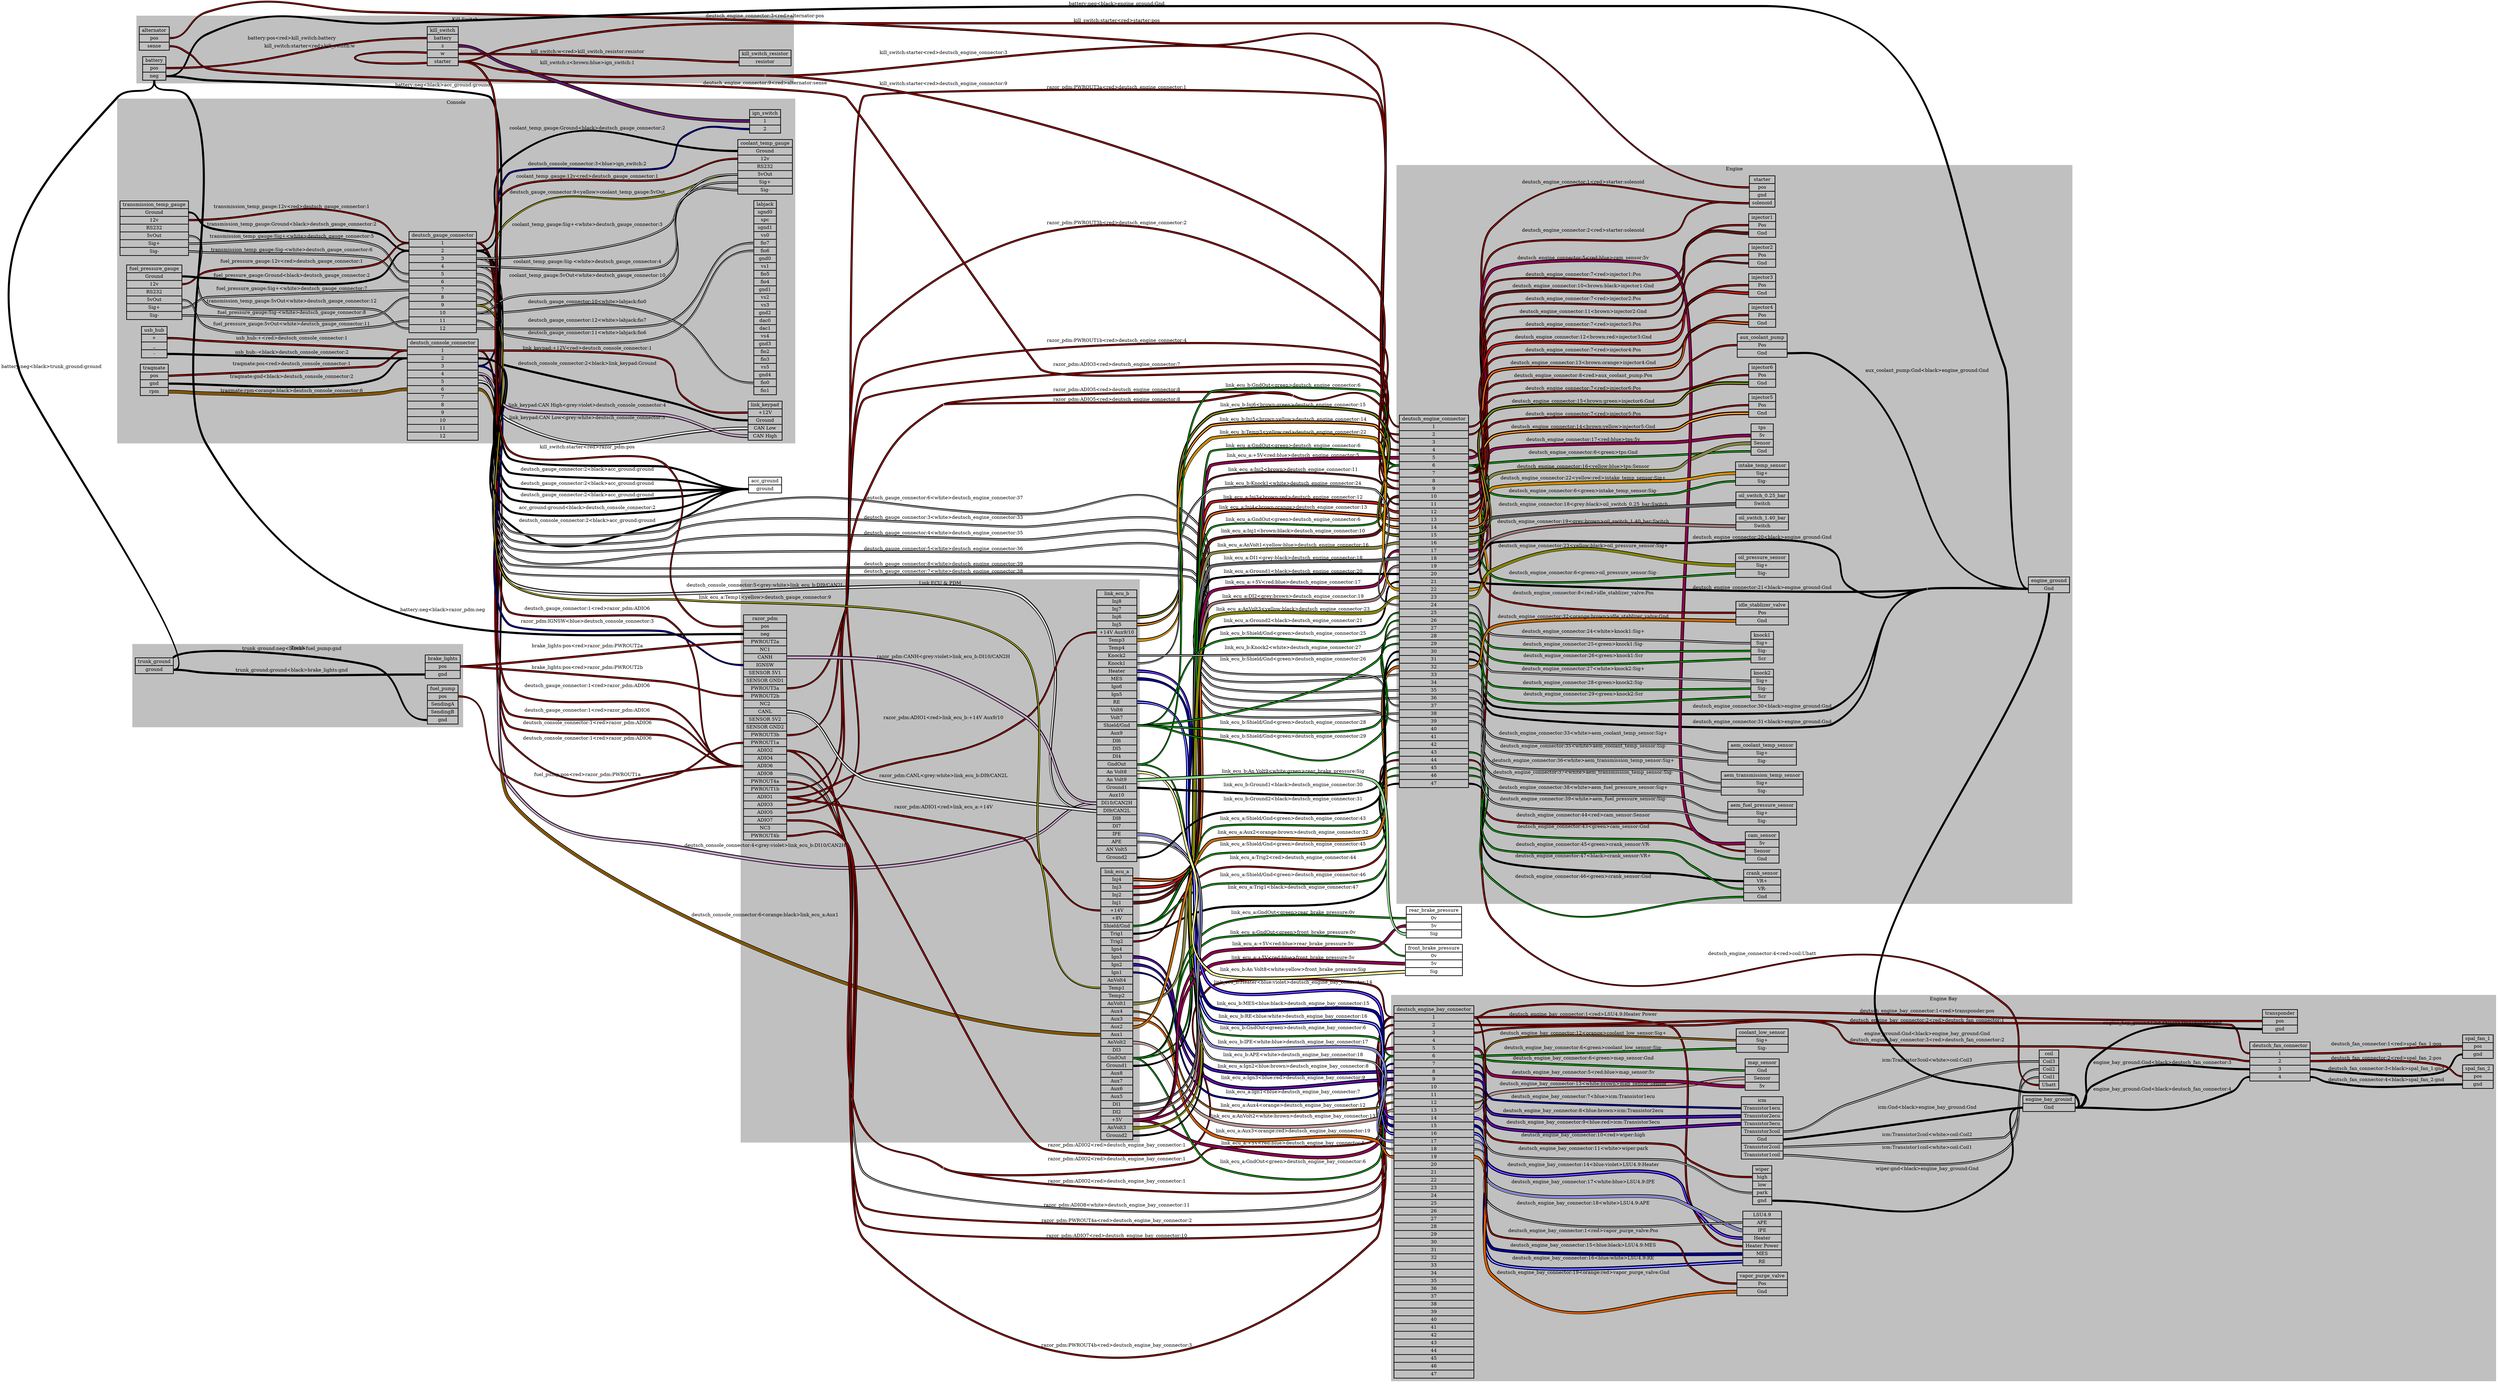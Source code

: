 graph "" {
	graph [bb="0,0,7070,3620",
		concentrate=true,
		rankdir=LR,
		ranksep=1.5
	];
	node [label="\N"];
	subgraph "cluster_Engine Bay" {
		graph [bb="3786,8,7062,1153",
			color=grey,
			label="Engine Bay",
			lheight=0.21,
			lp="5424,1141.5",
			lwidth=1.14,
			style=filled
		];
		deutsch_engine_bay_connector	[height=15.347,
			label="deutsch_engine_bay_connector | <1> 1 | <2> 2 | <3> 3 | <4> 4 | <5> 5 | <6> 6 | <7> 7 | <8> 8 | <9> 9 | <10> 10 | <11> 11 | <12> \
12 | <13> 13 | <14> 14 | <15> 15 | <16> 16 | <17> 17 | <18> 18 | <19> 19 | <20> 20 | <21> 21 | <22> 22 | <23> 23 | <24> 24 | <25> \
25 | <26> 26 | <27> 27 | <28> 28 | <29> 29 | <30> 30 | <31> 31 | <32> 32 | <33> 33 | <34> 34 | <35> 35 | <36> 36 | <37> 37 | <38> \
38 | <39> 39 | <40> 40 | <41> 41 | <42> 42 | <43> 43 | <44> 44 | <45> 45 | <46> 46 | <47> 47 ",
			pos="3912.5,569",
			rects="3794,1098,4031,1121 3794,1075,4031,1098 3794,1052,4031,1075 3794,1029,4031,1052 3794,1006,4031,1029 3794,983,4031,1006 3794,960,\
4031,983 3794,937,4031,960 3794,914,4031,937 3794,891,4031,914 3794,868,4031,891 3794,845,4031,868 3794,822,4031,845 3794,799,4031,\
822 3794,776,4031,799 3794,753,4031,776 3794,730,4031,753 3794,707,4031,730 3794,684,4031,707 3794,661,4031,684 3794,638,4031,661 \
3794,615,4031,638 3794,592,4031,615 3794,569,4031,592 3794,546,4031,569 3794,523,4031,546 3794,500,4031,523 3794,477,4031,500 3794,\
454,4031,477 3794,431,4031,454 3794,408,4031,431 3794,385,4031,408 3794,362,4031,385 3794,339,4031,362 3794,316,4031,339 3794,293,\
4031,316 3794,270,4031,293 3794,247,4031,270 3794,224,4031,247 3794,201,4031,224 3794,178,4031,201 3794,155,4031,178 3794,132,4031,\
155 3794,109,4031,132 3794,86,4031,109 3794,63,4031,86 3794,40,4031,63 3794,17,4031,40",
			shape=record,
			style=bold,
			width=3.2917];
		deutsch_fan_connector	[height=1.6111,
			label="deutsch_fan_connector | <1> 1 | <2> 2 | <3> 3 | <4> 4 ",
			pos="6421.5,954",
			rects="6332,988.5,6511,1011.5 6332,965.5,6511,988.5 6332,942.5,6511,965.5 6332,919.5,6511,942.5 6332,896.5,6511,919.5",
			shape=record,
			style=bold,
			width=2.4861];
		deutsch_engine_bay_connector:3 -- deutsch_fan_connector:2	[color="black:red:black",
			label="deutsch_engine_bay_connector:3<red>deutsch_fan_connector:2",
			labeltooltip="deutsch_engine_bay_connector:3<red>deutsch_fan_connector:2",
			lp="5375.5,1039.5",
			penwidth=2.5,
			pos="4031,1041 4055.8,1041 4060.4,1051.9 4085,1055 4323.5,1085.4 4385.6,1056.3 4626,1055 4833.1,1053.9 4887.7,1084.3 5092,1050 5116.9,\
1045.8 5121.1,1036.3 5146,1032 5438.7,982.03 5517.9,1042.5 5814,1021 6045.5,1004.2 6099.9,954 6332,954"];
		deutsch_engine_bay_connector:2 -- deutsch_fan_connector:1	[color="black:red:black",
			label="deutsch_engine_bay_connector:2<red>deutsch_fan_connector:1",
			labeltooltip="deutsch_engine_bay_connector:2<red>deutsch_fan_connector:1",
			lp="5375.5,1076.5",
			penwidth=2.5,
			pos="4031,1064 4055,1064 4061,1065.6 4085,1066 4325.4,1070.5 4385.6,1066.1 4626,1066 4648.9,1066 6258,1075.2 6278,1064 6317.8,1041.9 \
6286.5,977 6332,977"];
		map_sensor	[height=1.2917,
			label="map_sensor | <Gnd> Gnd | <Sensor> Sensor | <5v> 5v ",
			pos="4886,906",
			rects="4835.5,929,4936.5,952 4835.5,906,4936.5,929 4835.5,883,4936.5,906 4835.5,860,4936.5,883",
			shape=record,
			style=bold,
			width=1.4028];
		deutsch_engine_bay_connector:6 -- map_sensor:Gnd	[color="black:green:black",
			label="deutsch_engine_bay_connector:6<green>map_sensor:Gnd",
			labeltooltip="deutsch_engine_bay_connector:6<green>map_sensor:Gnd",
			lp="4355.5,971.5",
			penwidth=2.5,
			pos="4031,972 4055.3,972 4060.8,966.3 4085,964 4324.6,941.22 4386,959.35 4626,941 4718.7,933.91 4741,918 4834,918"];
		deutsch_engine_bay_connector:13 -- map_sensor:Sensor	[color="black:white:brown:white:black",
			label="deutsch_engine_bay_connector:13<white:brown>map_sensor:Sensor",
			labeltooltip="deutsch_engine_bay_connector:13<white:brown>map_sensor:Sensor",
			lp="4355.5,815.5",
			penwidth=2.5,
			pos="4031,811 4055,811 4061,808.67 4085,808 4205.2,804.66 4512.5,768.33 4626,808 4655,818.12 4652.7,837.04 4680,851 4743.3,883.33 4762.9,\
894 4834,894"];
		deutsch_engine_bay_connector:5 -- map_sensor:"5v"	[color="black:red:blue:red:black",
			label="deutsch_engine_bay_connector:5<red:blue>map_sensor:5v",
			labeltooltip="deutsch_engine_bay_connector:5<red:blue>map_sensor:5v",
			lp="4355.5,1006.5",
			penwidth=2.5,
			pos="4031,995 4163.3,995 4497.9,1012.1 4626,979 4726.8,952.94 4729.8,871 4834,871"];
		"LSU4.9"	[height=2.25,
			label="LSU4.9 | <APE> APE | <IPE> IPE | <Heater> Heater | <Heater Power> Heater Power | <MES> MES | <RE> RE ",
			pos="4886,423",
			rects="4828.5,480.5,4943.5,503.5 4828.5,457.5,4943.5,480.5 4828.5,434.5,4943.5,457.5 4828.5,411.5,4943.5,434.5 4828.5,388.5,4943.5,411.5 \
4828.5,365.5,4943.5,388.5 4828.5,342.5,4943.5,365.5",
			shape=record,
			style=bold,
			width=1.5972];
		deutsch_engine_bay_connector:1 -- "LSU4.9":"Heater Power"	[color="black:red:black",
			label="deutsch_engine_bay_connector:1<red>LSU4.9:Heater Power",
			labeltooltip="deutsch_engine_bay_connector:1<red>LSU4.9:Heater Power",
			lp="4355.5,895.5",
			penwidth=2.5,
			pos="4031,1087 4122.6,1087 4013.4,945.21 4085,888 4132,850.44 4581.2,905.15 4626,865 4743.9,759.39 4599.5,649.25 4680,513 4721.9,442.06 \
4744.6,400 4827,400"];
		deutsch_engine_bay_connector:14 -- "LSU4.9":Heater	[color="black:blue:violet:blue:black",
			label="deutsch_engine_bay_connector:14<blue:violet>LSU4.9:Heater",
			labeltooltip="deutsch_engine_bay_connector:14<blue:violet>LSU4.9:Heater",
			lp="4355.5,585.5",
			penwidth=2.5,
			pos="4031,788 4127.4,788 4010.1,638.66 4085,578 4131.8,540.13 4569.5,575.73 4626,555 4654.5,544.52 4655,530.3 4680,513 4743,469.42 4750.4,\
423 4827,423"];
		deutsch_engine_bay_connector:15 -- "LSU4.9":MES	[color="black:blue:black:blue:black",
			label="deutsch_engine_bay_connector:15<blue:black>LSU4.9:MES",
			labeltooltip="deutsch_engine_bay_connector:15<blue:black>LSU4.9:MES",
			lp="4355.5,458.5",
			penwidth=2.5,
			pos="4031,765 4101.8,765 4033.2,499.26 4085,451 4145.6,394.53 4744.1,377 4827,377"];
		deutsch_engine_bay_connector:16 -- "LSU4.9":RE	[color="black:blue:white:blue:black",
			label="deutsch_engine_bay_connector:16<blue:white>LSU4.9:RE",
			labeltooltip="deutsch_engine_bay_connector:16<blue:white>LSU4.9:RE",
			lp="4355.5,371.5",
			penwidth=2.5,
			pos="4031,742 4115.9,742 4021.3,420.03 4085,364 4208.8,255.12 4662.1,354 4827,354"];
		deutsch_engine_bay_connector:17 -- "LSU4.9":IPE	[color="black:white:blue:white:black",
			label="deutsch_engine_bay_connector:17<white:blue>LSU4.9:IPE",
			labeltooltip="deutsch_engine_bay_connector:17<white:blue>LSU4.9:IPE",
			lp="4355.5,506.5",
			penwidth=2.5,
			pos="4031,719 4131.7,719 4007.7,563.51 4085,499 4131.2,460.41 4566,470.82 4626,466 4715.5,458.82 4737.2,446 4827,446"];
		deutsch_engine_bay_connector:18 -- "LSU4.9":APE	[color="black:white:black",
			label="deutsch_engine_bay_connector:18<white>LSU4.9:APE",
			labeltooltip="deutsch_engine_bay_connector:18<white>LSU4.9:APE",
			lp="4355.5,543.5",
			penwidth=2.5,
			pos="4031,696 4106.1,696 4024.9,581 4085,536 4133.1,499.93 4566.4,521.83 4626,514 4716.8,502.09 4735.5,469 4827,469"];
		coolant_low_sensor	[height=0.97222,
			label="coolant_low_sensor | <Sig+> Sig+ | <Sig-> Sig- ",
			pos="4886,1006",
			rects="4809,1017.5,4963,1040.5 4809,994.5,4963,1017.5 4809,971.5,4963,994.5",
			shape=record,
			style=bold,
			width=2.1389];
		deutsch_engine_bay_connector:6 -- coolant_low_sensor:"Sig-"	[color="black:green:black",
			label="deutsch_engine_bay_connector:6<green>coolant_low_sensor:Sig-",
			labeltooltip="deutsch_engine_bay_connector:6<green>coolant_low_sensor:Sig-",
			lp="4355.5,1044.5",
			penwidth=2.5,
			pos="4031,972 4062.2,972 4055.6,1006.4 4085,1017 4198,1057.9 4506.3,1028.1 4626,1017 4707.9,1009.4 4725.7,983 4808,983"];
		deutsch_engine_bay_connector:12 -- coolant_low_sensor:"Sig+"	[color="black:orange:black",
			label="deutsch_engine_bay_connector:12<orange>coolant_low_sensor:Sig+",
			labeltooltip="deutsch_engine_bay_connector:12<orange>coolant_low_sensor:Sig+",
			lp="4355.5,929.5",
			penwidth=2.5,
			pos="4031,834 4069.9,834 4050.3,885.33 4085,903 4138.6,930.29 4569.2,902.15 4626,922 4654.2,931.86 4653.6,948.09 4680,962 4733.2,990.01 \
4747.8,1006 4808,1006"];
		vapor_purge_valve	[height=0.97222,
			label="vapor_purge_valve | <Pos> Pos | <Gnd> Gnd ",
			pos="4886,289",
			rects="4811,300.5,4961,323.5 4811,277.5,4961,300.5 4811,254.5,4961,277.5",
			shape=record,
			style=bold,
			width=2.0833];
		deutsch_engine_bay_connector:19 -- vapor_purge_valve:Gnd	[color="black:orange:red:orange:black",
			label="deutsch_engine_bay_connector:19<orange:red>vapor_purge_valve:Gnd",
			labeltooltip="deutsch_engine_bay_connector:19<orange:red>vapor_purge_valve:Gnd",
			lp="4355.5,300.5",
			penwidth=2.5,
			pos="4031,673 4116.3,673 4021.6,350.1 4085,293 4324.5,77.148 4487.6,266 4810,266"];
		deutsch_engine_bay_connector:1 -- vapor_purge_valve:Pos	[color="black:red:black",
			label="deutsch_engine_bay_connector:1<red>vapor_purge_valve:Pos",
			labeltooltip="deutsch_engine_bay_connector:1<red>vapor_purge_valve:Pos",
			lp="4355.5,743.5",
			penwidth=2.5,
			pos="4031,1087 4109.9,1087 4026.2,788.65 4085,736 4129.8,695.86 4581.4,753.39 4626,713 4752.4,598.47 4571,464.26 4680,333 4719,286.06 \
4749,289 4810,289"];
		transponder	[height=0.97222,
			label="transponder | <pos> pos | <gnd> gnd ",
			pos="6421.5,1079",
			rects="6369.5,1090.5,6473.5,1113.5 6369.5,1067.5,6473.5,1090.5 6369.5,1044.5,6473.5,1067.5",
			shape=record,
			style=bold,
			width=1.4444];
		deutsch_engine_bay_connector:1 -- transponder:pos	[color="black:red:black",
			label="deutsch_engine_bay_connector:1<red>transponder:pos",
			labeltooltip="deutsch_engine_bay_connector:1<red>transponder:pos",
			lp="5375.5,1093.5",
			penwidth=2.5,
			pos="4031,1087 4730.6,1087 4905.5,1088.2 5605,1085 5944.3,1083.5 6029.2,1079 6368.5,1079"];
		icm	[height=2.5694,
			label="icm | <Transistor1ecu> Transistor1ecu | <Transistor2ecu> Transistor2ecu | <Transistor3ecu> Transistor3ecu | <Transistor3coil> Transistor3coil | <\
Gnd> Gnd | <Transistor2coil> Transistor2coil | <Transistor1coil> Transistor1coil ",
			pos="4886,749",
			rects="4824,818,4948,841 4824,795,4948,818 4824,772,4948,795 4824,749,4948,772 4824,726,4948,749 4824,703,4948,726 4824,680,4948,703 4824,\
657,4948,680",
			shape=record,
			style=bold,
			width=1.7222];
		deutsch_engine_bay_connector:9 -- icm:Transistor3ecu	[color="black:blue:red:blue:black",
			label="deutsch_engine_bay_connector:9<blue:red>icm:Transistor3ecu",
			labeltooltip="deutsch_engine_bay_connector:9<blue:red>icm:Transistor3ecu",
			lp="4355.5,705.5",
			penwidth=2.5,
			pos="4031,903 4125.2,903 4010.4,755.52 4085,698 4132.6,661.31 4566.6,688.73 4626,698 4716.8,712.17 4731.1,761 4823,761"];
		deutsch_engine_bay_connector:7 -- icm:Transistor1ecu	[color="black:blue:black",
			label="deutsch_engine_bay_connector:7<blue>icm:Transistor1ecu",
			labeltooltip="deutsch_engine_bay_connector:7<blue>icm:Transistor1ecu",
			lp="4355.5,853.5",
			penwidth=2.5,
			pos="4031,949 4082.7,949 4041.2,873.52 4085,846 4110.5,829.99 4596,829.05 4626,827 4713.8,821.01 4735,807 4823,807"];
		deutsch_engine_bay_connector:8 -- icm:Transistor2ecu	[color="black:blue:brown:blue:black",
			label="deutsch_engine_bay_connector:8<blue:brown>icm:Transistor2ecu",
			labeltooltip="deutsch_engine_bay_connector:8<blue:brown>icm:Transistor2ecu",
			lp="4355.5,781.5",
			penwidth=2.5,
			pos="4031,926 4102.7,926 4026.4,815.35 4085,774 4152,726.7 4741,784 4823,784"];
		wiper	[height=1.6111,
			label="wiper | <high> high | <low> low | <park> park | <gnd> gnd ",
			pos="4886,580",
			rects="4857.5,614.5,4914.5,637.5 4857.5,591.5,4914.5,614.5 4857.5,568.5,4914.5,591.5 4857.5,545.5,4914.5,568.5 4857.5,522.5,4914.5,545.5",
			shape=record,
			style=bold,
			width=0.79167];
		deutsch_engine_bay_connector:11 -- wiper:park	[color="black:white:black",
			label="deutsch_engine_bay_connector:11<white>wiper:park",
			labeltooltip="deutsch_engine_bay_connector:11<white>wiper:park",
			lp="4355.5,628.5",
			penwidth=2.5,
			pos="4031,857 4138.6,857 4002.4,689.91 4085,621 4108.1,601.73 4596.1,600.25 4626,597 4729.1,585.79 4752.2,557 4856,557"];
		deutsch_engine_bay_connector:10 -- wiper:high	[color="black:red:black",
			label="deutsch_engine_bay_connector:10<red>wiper:high",
			labeltooltip="deutsch_engine_bay_connector:10<red>wiper:high",
			lp="4355.5,667.5",
			penwidth=2.5,
			pos="4031,880 4131.7,880 4007.2,723.87 4085,660 4108.3,640.91 4596,638.81 4626,636 4728.8,626.37 4752.7,603 4856,603"];
		spal_fan_1	[height=0.97222,
			label="spal_fan_1 | <pos> pos | <gnd> gnd ",
			pos="7008.5,998",
			rects="6963,1009.5,7054,1032.5 6963,986.5,7054,1009.5 6963,963.5,7054,986.5",
			shape=record,
			style=bold,
			width=1.2639];
		deutsch_fan_connector:3 -- spal_fan_1:gnd	[color="black:black:black",
			label="deutsch_fan_connector:3<black>spal_fan_1:gnd",
			labeltooltip="deutsch_fan_connector:3<black>spal_fan_1:gnd",
			lp="6737,969.5",
			penwidth=2.5,
			pos="6511,931 6535.3,931 6540.9,936.41 6565,939 6717.4,955.35 6757.5,938.87 6909,962 6933.4,965.73 6938.3,975 6963,975"];
		deutsch_fan_connector:1 -- spal_fan_1:pos	[color="black:red:black",
			label="deutsch_fan_connector:1<red>spal_fan_1:pos",
			labeltooltip="deutsch_fan_connector:1<red>spal_fan_1:pos",
			lp="6737,1004.5",
			penwidth=2.5,
			pos="6511,977 6712.1,977 6761.9,998 6963,998"];
		spal_fan_2	[height=0.97222,
			label="spal_fan_2 | <pos> pos | <gnd> gnd ",
			pos="7008.5,909",
			rects="6963,920.5,7054,943.5 6963,897.5,7054,920.5 6963,874.5,7054,897.5",
			shape=record,
			style=bold,
			width=1.2639];
		deutsch_fan_connector:4 -- spal_fan_2:gnd	[color="black:black:black",
			label="deutsch_fan_connector:4<black>spal_fan_2:gnd",
			labeltooltip="deutsch_fan_connector:4<black>spal_fan_2:gnd",
			lp="6737,893.5",
			penwidth=2.5,
			pos="6511,908 6536.9,908 6539.6,890.98 6565,886 6738.6,852 6786.1,886 6963,886"];
		deutsch_fan_connector:2 -- spal_fan_2:pos	[color="black:red:black",
			label="deutsch_fan_connector:2<red>spal_fan_2:pos",
			labeltooltip="deutsch_fan_connector:2<red>spal_fan_2:pos",
			lp="6737,927.5",
			penwidth=2.5,
			pos="6511,954 6539.4,954 6537.9,928.24 6565,920 6649.7,894.29 6874.5,909 6963,909"];
		engine_bay_ground	[height=0.65278,
			label="engine_bay_ground | <Gnd> Gnd ",
			pos="5736.5,854",
			rects="5659,854,5814,877 5659,831,5814,854",
			shape=record,
			style=bold,
			width=2.1528];
		icm:Gnd -- engine_bay_ground:Gnd	[color="black:black:black",
			label="icm:Gnd<black>engine_bay_ground:Gnd",
			labeltooltip="icm:Gnd<black>engine_bay_ground:Gnd",
			lp="5375.5,798.5",
			penwidth=2.5,
			pos="4949,714 5242.6,714 5339,666.8 5605,791 5634.9,804.97 5626,842 5659,842"];
		coil	[height=1.6111,
			label="coil | <Coil3> Coil3 | <Coil2> Coil2 | <Coil1> Coil1 | <Ubatt> Ubatt ",
			pos="5736.5,954",
			rects="5707.5,988.5,5765.5,1011.5 5707.5,965.5,5765.5,988.5 5707.5,942.5,5765.5,965.5 5707.5,919.5,5765.5,942.5 5707.5,896.5,5765.5,919.5",
			shape=record,
			style=bold,
			width=0.80556];
		icm:Transistor3coil -- coil:Coil3	[color="black:white:black",
			label="icm:Transistor3coil<white>coil:Coil3",
			labeltooltip="icm:Transistor3coil<white>coil:Coil3",
			lp="5375.5,963.5",
			penwidth=2.5,
			pos="4949,737 5004.4,737 5095,868.33 5146,890 5335.7,970.56 5402,920.44 5605,956 5650.4,963.95 5660.4,977 5706.5,977"];
		icm:Transistor1coil -- coil:Coil1	[color="black:white:black",
			label="icm:Transistor1coil<white>coil:Coil1",
			labeltooltip="icm:Transistor1coil<white>coil:Coil1",
			lp="5375.5,841.5",
			penwidth=2.5,
			pos="4949,668 5055.9,668 5045.1,770.75 5146,806 5242.5,839.69 5511.6,792.47 5605,834 5662,859.36 5644.1,931 5706.5,931"];
		icm:Transistor2coil -- coil:Coil2	[color="black:white:black",
			label="icm:Transistor2coil<white>coil:Coil2",
			labeltooltip="icm:Transistor2coil<white>coil:Coil2",
			lp="5375.5,878.5",
			penwidth=2.5,
			pos="4949,691 5061.2,691 5041,809.26 5146,849 5241.5,885.16 5509.7,834.39 5605,871 5659.4,891.89 5648.2,954 5706.5,954"];
		wiper:gnd -- engine_bay_ground:Gnd	[color="black:black:black",
			label="wiper:gnd<black>engine_bay_ground:Gnd",
			labeltooltip="wiper:gnd<black>engine_bay_ground:Gnd",
			lp="5375.5,693.5",
			penwidth=2.5,
			pos="4916,534 5229.6,534 5370.8,477.5 5605,686 5659.8,734.78 5585.6,842 5659,842"];
		engine_bay_ground:Gnd -- deutsch_fan_connector:3	[color="black:black:black",
			label="engine_bay_ground:Gnd<black>deutsch_fan_connector:3",
			labeltooltip="engine_bay_ground:Gnd<black>deutsch_fan_connector:3",
			lp="6073,937.5",
			penwidth=2.5,
			pos="5814,842 5840.8,842 5842.4,861.12 5868,869 6066.9,930.13 6123.9,931 6332,931"];
		engine_bay_ground:Gnd -- deutsch_fan_connector:4	[color="black:black:black",
			label="engine_bay_ground:Gnd<black>deutsch_fan_connector:4",
			labeltooltip="engine_bay_ground:Gnd<black>deutsch_fan_connector:4",
			lp="6073,857.5",
			penwidth=2.5,
			pos="5814,842 6020.3,842 6089.6,766.05 6278,850 6310.2,864.33 6296.8,908 6332,908"];
		engine_bay_ground:Gnd -- transponder:gnd	[color="black:black:black",
			label="engine_bay_ground:Gnd<black>transponder:gnd",
			labeltooltip="engine_bay_ground:Gnd<black>transponder:gnd",
			lp="6073,1066.5",
			penwidth=2.5,
			pos="5814,842 5867.3,842 5825.8,916.47 5868,949 6048.1,1087.9 6141,1056 6368.5,1056"];
	}
	subgraph cluster_Console {
		graph [bb="8,660,2018,1677",
			color=grey,
			label=Console,
			lheight=0.21,
			lp="1013,1665.5",
			lwidth=0.79,
			style=filled
		];
		deutsch_console_connector	[height=4.1667,
			label="deutsch_console_connector | <1> 1 | <2> 2 | <3> 3 | <4> 4 | <5> 5 | <6> 6 | <7> 7 | <8> 8 | <9> 9 | <10> 10 | <11> 11 | <12> 12 ",
			pos="973,1393",
			rects="868,1519.5,1078,1542.5 868,1496.5,1078,1519.5 868,1473.5,1078,1496.5 868,1450.5,1078,1473.5 868,1427.5,1078,1450.5 868,1404.5,1078,\
1427.5 868,1381.5,1078,1404.5 868,1358.5,1078,1381.5 868,1335.5,1078,1358.5 868,1312.5,1078,1335.5 868,1289.5,1078,1312.5 868,1266.5,\
1078,1289.5 868,1243.5,1078,1266.5",
			shape=record,
			style=bold,
			width=2.9167];
		ign_switch	[height=0.97222,
			label="ign_switch | <1> 1 | <2> 2 ",
			pos="1929,1611",
			rects="1883,1622.5,1975,1645.5 1883,1599.5,1975,1622.5 1883,1576.5,1975,1599.5",
			shape=record,
			style=bold,
			width=1.2778];
		deutsch_console_connector:3 -- ign_switch:2	[color="black:blue:black",
			label="deutsch_console_connector:3<blue>ign_switch:2",
			labeltooltip="deutsch_console_connector:3<blue>ign_switch:2",
			lp="1402,1473.5",
			penwidth=2.5,
			pos="1079,1462 1140.9,1462 1583,1434 1636,1466 1679.6,1492.3 1647.8,1538.5 1690,1567 1761.1,1615.1 1796.2,1588 1882,1588"];
		link_keypad	[height=1.6111,
			label="link_keypad | <+12V> +12V | <Ground> Ground | <CAN Low> CAN Low | <CAN High> CAN High ",
			pos="1929,1500",
			rects="1878.5,1534.5,1979.5,1557.5 1878.5,1511.5,1979.5,1534.5 1878.5,1488.5,1979.5,1511.5 1878.5,1465.5,1979.5,1488.5 1878.5,1442.5,1979.5,\
1465.5",
			shape=record,
			style=bold,
			width=1.4028];
		deutsch_console_connector:2 -- link_keypad:Ground	[color="black:black:black",
			label="deutsch_console_connector:2<black>link_keypad:Ground",
			labeltooltip="deutsch_console_connector:2<black>link_keypad:Ground",
			lp="1402,1504.5",
			penwidth=2.5,
			pos="1079,1485 1433.7,1485 1522.3,1500 1877,1500"];
		link_keypad:"CAN Low" -- deutsch_console_connector:5	[color="black:grey:white:grey:black",
			label="link_keypad:CAN Low<grey:white>deutsch_console_connector:5",
			labeltooltip="link_keypad:CAN Low<grey:white>deutsch_console_connector:5",
			lp="1402,1432.5",
			penwidth=2.5,
			pos="1877,1477 1767.4,1477 1744.9,1437.5 1636,1425 1390,1396.8 1326.6,1416 1079,1416"];
		link_keypad:"+12V" -- deutsch_console_connector:1	[color="black:red:black",
			label="link_keypad:+12V<red>deutsch_console_connector:1",
			labeltooltip="link_keypad:+12V<red>deutsch_console_connector:1",
			lp="1402,1532.5",
			penwidth=2.5,
			pos="1877,1523 1561.9,1523 1482.7,1531.7 1168,1516 1128.3,1514 1118.7,1508 1079,1508"];
		link_keypad:"CAN High" -- deutsch_console_connector:4	[color="black:grey:violet:grey:black",
			label="link_keypad:CAN High<grey:violet>deutsch_console_connector:4",
			labeltooltip="link_keypad:CAN High<grey:violet>deutsch_console_connector:4",
			lp="1402,1397.5",
			penwidth=2.5,
			pos="1877,1454 1793.4,1454 1767.3,1465 1690,1433 1661.6,1421.3 1665,1400.1 1636,1390 1537.8,1355.7 1268.7,1364.1 1168,1390 1124.3,1401.2 \
1124.2,1439 1079,1439"];
		deutsch_gauge_connector	[height=4.1667,
			label="deutsch_gauge_connector | <1> 1 | <2> 2 | <3> 3 | <4> 4 | <5> 5 | <6> 6 | <7> 7 | <8> 8 | <9> 9 | <10> 10 | <11> 11 | <12> 12 ",
			pos="973,976",
			rects="873,1102.5,1073,1125.5 873,1079.5,1073,1102.5 873,1056.5,1073,1079.5 873,1033.5,1073,1056.5 873,1010.5,1073,1033.5 873,987.5,1073,\
1010.5 873,964.5,1073,987.5 873,941.5,1073,964.5 873,918.5,1073,941.5 873,895.5,1073,918.5 873,872.5,1073,895.5 873,849.5,1073,872.5 \
873,826.5,1073,849.5",
			shape=record,
			style=bold,
			width=2.7778];
		labjack	[height=8,
			label="labjack | <sgnd0> sgnd0 | < spc>  spc | < sgnd1>  sgnd1 | < vs0>  vs0 | <fio7> fio7 | < fio6>  fio6 | < gnd0>  gnd0 | < vs1>  vs1 | <\
fio5> fio5 | < fio4>  fio4 | < gnd1>  gnd1 | < vs2>  vs2 | <vs3> vs3 | < gnd2>  gnd2 | < dac0>  dac0 | < dac1>  dac1 | <vs4> vs4 | < \
gnd3>  gnd3 | < fio2>  fio2 | < fio3>  fio3 | <vs5> vs5 | < gnd4>  gnd4 | < fio0>  fio0 | < fio1>  fio1 ",
			pos="1929,956",
			rects="1895.5,1220.5,1962.5,1243.5 1895.5,1197.5,1962.5,1220.5 1895.5,1174.5,1962.5,1197.5 1895.5,1151.5,1962.5,1174.5 1895.5,1128.5,1962.5,\
1151.5 1895.5,1105.5,1962.5,1128.5 1895.5,1082.5,1962.5,1105.5 1895.5,1059.5,1962.5,1082.5 1895.5,1036.5,1962.5,1059.5 1895.5,1013.5,\
1962.5,1036.5 1895.5,990.5,1962.5,1013.5 1895.5,967.5,1962.5,990.5 1895.5,944.5,1962.5,967.5 1895.5,921.5,1962.5,944.5 1895.5,898.5,\
1962.5,921.5 1895.5,875.5,1962.5,898.5 1895.5,852.5,1962.5,875.5 1895.5,829.5,1962.5,852.5 1895.5,806.5,1962.5,829.5 1895.5,783.5,\
1962.5,806.5 1895.5,760.5,1962.5,783.5 1895.5,737.5,1962.5,760.5 1895.5,714.5,1962.5,737.5 1895.5,691.5,1962.5,714.5 1895.5,668.5,\
1962.5,691.5",
			shape=record,
			style=bold,
			width=0.93056];
		deutsch_gauge_connector:12 -- labjack:fio7	[color="black:white:black",
			label="deutsch_gauge_connector:12<white>labjack:fio7",
			labeltooltip="deutsch_gauge_connector:12<white>labjack:fio7",
			lp="1402,852.5",
			penwidth=2.5,
			pos="1074,838 1323.8,838 1407.1,744.94 1636,845 1788.7,911.74 1727.4,1117 1894,1117"];
		deutsch_gauge_connector:10 -- labjack:fio0	[color="black:white:black",
			label="deutsch_gauge_connector:10<white>labjack:fio0",
			labeltooltip="deutsch_gauge_connector:10<white>labjack:fio0",
			lp="1402,893.5",
			penwidth=2.5,
			pos="1074,884 1199,884 1516.4,896.3 1636,860 1764.4,821.02 1759.8,703 1894,703"];
		deutsch_gauge_connector:11 -- labjack:fio6	[color="black:white:black",
			label="deutsch_gauge_connector:11<white>labjack:fio6",
			labeltooltip="deutsch_gauge_connector:11<white>labjack:fio6",
			lp="1402,953.5",
			penwidth=2.5,
			pos="1074,861 1120.1,861 1123.5,893.03 1168,905 1369.6,959.2 1436.8,883.48 1636,946 1762.1,985.58 1761.8,1094 1894,1094"];
		coolant_temp_gauge	[height=2.25,
			label="coolant_temp_gauge | <Ground> Ground | <12v> 12v | <RS232> RS232 | <5vOut> 5vOut | <Sig+> Sig+ | <Sig-> Sig- ",
			pos="1929,1343",
			rects="1848,1400.5,2010,1423.5 1848,1377.5,2010,1400.5 1848,1354.5,2010,1377.5 1848,1331.5,2010,1354.5 1848,1308.5,2010,1331.5 1848,1285.5,\
2010,1308.5 1848,1262.5,2010,1285.5",
			shape=record,
			style=bold,
			width=2.25];
		deutsch_gauge_connector:9 -- coolant_temp_gauge:"5vOut"	[color="black:yellow:black",
			label="deutsch_gauge_connector:9<yellow>coolant_temp_gauge:5vOut",
			labeltooltip="deutsch_gauge_connector:9<yellow>coolant_temp_gauge:5vOut",
			lp="1402,1247.5",
			penwidth=2.5,
			pos="1074,907 1198.5,907 1071.7,1092 1168,1171 1330.5,1304.4 1432.5,1187.1 1636,1240 1733.1,1265.2 1746.7,1320 1847,1320"];
		coolant_temp_gauge:"5vOut" -- deutsch_gauge_connector:10	[color="black:white:black",
			label="coolant_temp_gauge:5vOut<white>deutsch_gauge_connector:10",
			labeltooltip="coolant_temp_gauge:5vOut<white>deutsch_gauge_connector:10",
			lp="1402,997.5",
			penwidth=2.5,
			pos="1847,1320 1771.1,1320 1738,1311.8 1690,1253 1614.5,1160.6 1726.1,1068.2 1636,990 1596.7,955.84 1216.5,980.04 1168,961 1117.7,941.26 \
1128,884 1074,884"];
		coolant_temp_gauge:"12v" -- deutsch_gauge_connector:1	[color="black:red:black",
			label="coolant_temp_gauge:12v<red>deutsch_gauge_connector:1",
			labeltooltip="coolant_temp_gauge:12v<red>deutsch_gauge_connector:1",
			lp="1402,1307.5",
			penwidth=2.5,
			pos="1847,1366 1748.7,1366 1732.3,1319.5 1636,1300 1533.6,1279.3 1255.8,1311.7 1168,1255 1097.4,1209.4 1158,1091 1074,1091"];
		coolant_temp_gauge:Ground -- deutsch_gauge_connector:2	[color="black:black:black",
			label="coolant_temp_gauge:Ground<black>deutsch_gauge_connector:2",
			labeltooltip="coolant_temp_gauge:Ground<black>deutsch_gauge_connector:2",
			lp="1402,1355.5",
			penwidth=2.5,
			pos="1847,1389 1751.5,1389 1730.7,1360.5 1636,1348 1584.3,1341.2 1209.9,1346.1 1168,1315 1073.7,1245 1191.5,1068 1074,1068"];
		coolant_temp_gauge:"Sig+" -- deutsch_gauge_connector:3	[color="black:white:black",
			label="coolant_temp_gauge:Sig+<white>deutsch_gauge_connector:3",
			labeltooltip="coolant_temp_gauge:Sig+<white>deutsch_gauge_connector:3",
			lp="1402,1159.5",
			penwidth=2.5,
			pos="1847,1297 1774.5,1297 1746.5,1298.4 1690,1253 1650.3,1221.1 1677,1182.2 1636,1152 1533.6,1076.7 1201.1,1045 1074,1045"];
		coolant_temp_gauge:"Sig-" -- deutsch_gauge_connector:4	[color="black:white:black",
			label="coolant_temp_gauge:Sig-<white>deutsch_gauge_connector:4",
			labeltooltip="coolant_temp_gauge:Sig-<white>deutsch_gauge_connector:4",
			lp="1402,1036.5",
			penwidth=2.5,
			pos="1847,1274 1776.6,1274 1742.3,1300.1 1690,1253 1613.9,1184.4 1716.1,1092.9 1636,1029 1587.2,990.06 1136.4,1022 1074,1022"];
		traqmate	[height=1.2917,
			label="traqmate | <pos> pos | <gnd> gnd | <rpm> rpm ",
			pos="117.5,1428",
			rects="76,1451,159,1474 76,1428,159,1451 76,1405,159,1428 76,1382,159,1405",
			shape=record,
			style=bold,
			width=1.1528];
		traqmate:gnd -- deutsch_console_connector:2	[color="black:black:black",
			label="traqmate:gnd<black>deutsch_console_connector:2",
			labeltooltip="traqmate:gnd<black>deutsch_console_connector:2",
			lp="525.5,1442.5",
			penwidth=2.5,
			pos="160.5,1416 229.14,1416 711.87,1416.6 778,1435 821.71,1447.2 821.63,1485 867,1485"];
		traqmate:pos -- deutsch_console_connector:1	[color="black:red:black",
			label="traqmate:pos<red>deutsch_console_connector:1",
			labeltooltip="traqmate:pos<red>deutsch_console_connector:1",
			lp="525.5,1516.5",
			penwidth=2.5,
			pos="160.5,1440 214.86,1440 219.93,1476.2 273,1488 401.94,1516.6 734.93,1508 867,1508"];
		traqmate:rpm -- deutsch_console_connector:6	[color="black:orange:black:orange:black",
			label="traqmate:rpm<orange:black>deutsch_console_connector:6",
			labeltooltip="traqmate:rpm<orange:black>deutsch_console_connector:6",
			lp="525.5,1400.5",
			penwidth=2.5,
			pos="160.5,1393 474.5,1393 553,1393 867,1393"];
		usb_hub	[height=1.2917,
			label="usb_hub | <+> + | <_> _ | <-> - ",
			pos="117.5,1539",
			rects="79.5,1562,155.5,1585 79.5,1539,155.5,1562 79.5,1516,155.5,1539 79.5,1493,155.5,1516",
			shape=record,
			style=bold,
			width=1.0556];
		usb_hub:"+" -- deutsch_console_connector:1	[color="black:red:black",
			label="usb_hub:+<red>deutsch_console_connector:1",
			labeltooltip="usb_hub:+<red>deutsch_console_connector:1",
			lp="525.5,1560.5",
			penwidth=2.5,
			pos="156.5,1551 432.91,1551 503.89,1563.6 778,1528 818.21,1522.8 826.46,1508 867,1508"];
		usb_hub:"-" -- deutsch_console_connector:2	[color="black:black:black",
			label="usb_hub:-<black>deutsch_console_connector:2",
			labeltooltip="usb_hub:-<black>deutsch_console_connector:2",
			lp="525.5,1476.5",
			penwidth=2.5,
			pos="156.5,1504 210.56,1504 219.51,1476.9 273,1469 384.03,1452.7 666.22,1459 778,1469 818.03,1472.6 826.81,1485 867,1485"];
		transmission_temp_gauge	[height=2.25,
			label="transmission_temp_gauge | <Ground> Ground | <12v> 12v | <RS232> RS232 | <5vOut> 5vOut | <Sig+> Sig+ | <Sig-> Sig- ",
			pos="117.5,1082",
			rects="16,1139.5,219,1162.5 16,1116.5,219,1139.5 16,1093.5,219,1116.5 16,1070.5,219,1093.5 16,1047.5,219,1070.5 16,1024.5,219,1047.5 16,\
1001.5,219,1024.5",
			shape=record,
			style=bold,
			width=2.8194];
		transmission_temp_gauge:"Sig+" -- deutsch_gauge_connector:5	[color="black:white:black",
			label="transmission_temp_gauge:Sig+<white>deutsch_gauge_connector:5",
			labeltooltip="transmission_temp_gauge:Sig+<white>deutsch_gauge_connector:5",
			lp="525.5,1055.5",
			penwidth=2.5,
			pos="219,1036 467.46,1036 532.74,1068.8 778,1029 821.29,1022 828.15,999 872,999"];
		transmission_temp_gauge:"12v" -- deutsch_gauge_connector:1	[color="black:red:black",
			label="transmission_temp_gauge:12v<red>deutsch_gauge_connector:1",
			labeltooltip="transmission_temp_gauge:12v<red>deutsch_gauge_connector:1",
			lp="525.5,1099.5",
			penwidth=2.5,
			pos="219,1105 243.69,1105 248.49,1094.9 273,1092 537.34,1060.4 605.78,1091 872,1091"];
		transmission_temp_gauge:Ground -- deutsch_gauge_connector:2	[color="black:black:black",
			label="transmission_temp_gauge:Ground<black>deutsch_gauge_connector:2",
			labeltooltip="transmission_temp_gauge:Ground<black>deutsch_gauge_connector:2",
			lp="525.5,1144.5",
			penwidth=2.5,
			pos="219,1128 467.62,1128 535.13,1160.1 778,1107 822.19,1097.3 826.77,1068 872,1068"];
		transmission_temp_gauge:"Sig-" -- deutsch_gauge_connector:6	[color="black:white:black",
			label="transmission_temp_gauge:Sig-<white>deutsch_gauge_connector:6",
			labeltooltip="transmission_temp_gauge:Sig-<white>deutsch_gauge_connector:6",
			lp="525.5,1017.5",
			penwidth=2.5,
			pos="219,1013 243.04,1013 248.99,1011.1 273,1010 497.36,999.55 554.47,1013 778,991 820.1,986.86 829.69,976 872,976"];
		transmission_temp_gauge:"5vOut" -- deutsch_gauge_connector:12	[color="black:white:black",
			label="transmission_temp_gauge:5vOut<white>deutsch_gauge_connector:12",
			labeltooltip="transmission_temp_gauge:5vOut<white>deutsch_gauge_connector:12",
			lp="525.5,941.5",
			penwidth=2.5,
			pos="219,1059 279.52,1059 223.06,968.19 273,934 319.33,902.28 725.49,934.88 778,915 828.51,895.88 817.99,838 872,838"];
		fuel_pressure_gauge	[height=2.25,
			label="fuel_pressure_gauge | <Ground> Ground | <12v> 12v | <RS232> RS232 | <5vOut> 5vOut | <Sig+> Sig+ | <Sig-> Sig- ",
			pos="117.5,876",
			rects="35.5,933.5,199.5,956.5 35.5,910.5,199.5,933.5 35.5,887.5,199.5,910.5 35.5,864.5,199.5,887.5 35.5,841.5,199.5,864.5 35.5,818.5,199.5,\
841.5 35.5,795.5,199.5,818.5",
			shape=record,
			style=bold,
			width=2.2778];
		fuel_pressure_gauge:"12v" -- deutsch_gauge_connector:1	[color="black:red:black",
			label="fuel_pressure_gauge:12v<red>deutsch_gauge_connector:1",
			labeltooltip="fuel_pressure_gauge:12v<red>deutsch_gauge_connector:1",
			lp="525.5,907.5",
			penwidth=2.5,
			pos="200.5,899 264.67,899 723.55,866.05 778,900 858.28,950.06 777.39,1091 872,1091"];
		fuel_pressure_gauge:Ground -- deutsch_gauge_connector:2	[color="black:black:black",
			label="fuel_pressure_gauge:Ground<black>deutsch_gauge_connector:2",
			labeltooltip="fuel_pressure_gauge:Ground<black>deutsch_gauge_connector:2",
			lp="525.5,983.5",
			penwidth=2.5,
			pos="200.5,922 235.54,922 238.84,945.19 273,953 382.51,978.04 674.98,931.21 778,976 831.61,999.31 813.54,1068 872,1068"];
		fuel_pressure_gauge:"Sig+" -- deutsch_gauge_connector:7	[color="black:white:black",
			label="fuel_pressure_gauge:Sig+<white>deutsch_gauge_connector:7",
			labeltooltip="fuel_pressure_gauge:Sig+<white>deutsch_gauge_connector:7",
			lp="525.5,831.5",
			penwidth=2.5,
			pos="200.5,830 232.83,830 240.7,825.33 273,824 329.06,821.68 727.99,798.56 778,824 841.23,856.16 801.06,953 872,953"];
		fuel_pressure_gauge:"Sig-" -- deutsch_gauge_connector:8	[color="black:white:black",
			label="fuel_pressure_gauge:Sig-<white>deutsch_gauge_connector:8",
			labeltooltip="fuel_pressure_gauge:Sig-<white>deutsch_gauge_connector:8",
			lp="525.5,800.5",
			penwidth=2.5,
			pos="200.5,807 233.32,807 240.33,796.13 273,793 496.42,771.63 579.41,688.42 778,793 843.34,827.41 798.16,930 872,930"];
		fuel_pressure_gauge:"5vOut" -- deutsch_gauge_connector:11	[color="black:white:black",
			label="fuel_pressure_gauge:5vOut<white>deutsch_gauge_connector:11",
			labeltooltip="fuel_pressure_gauge:5vOut<white>deutsch_gauge_connector:11",
			lp="525.5,867.5",
			penwidth=2.5,
			pos="200.5,853 498.97,853 573.53,861 872,861"];
	}
	subgraph cluster_Engine {
		graph [bb="3802,1163,5805.5,3330",
			color=grey,
			label=Engine,
			lheight=0.21,
			lp="4803.8,3318.5",
			lwidth=0.71,
			style=filled
		];
		deutsch_engine_connector	[height=15.347,
			label="deutsch_engine_connector | <1> 1 | <2> 2 | <3> 3 | <4> 4 | <5> 5 | <6> 6 | <7> 7 | <8> 8 | <9> 9 | <10> 10 | <11> 11 | <12> 12 | <\
13> 13 | <14> 14 | <15> 15 | <16> 16 | <17> 17 | <18> 18 | <19> 19 | <20> 20 | <21> 21 | <22> 22 | <23> 23 | <24> 24 | <25> 25 | <\
26> 26 | <27> 27 | <28> 28 | <29> 29 | <30> 30 | <31> 31 | <32> 32 | <33> 33 | <34> 34 | <35> 35 | <36> 36 | <37> 37 | <38> 38 | <\
39> 39 | <40> 40 | <41> 41 | <42> 42 | <43> 43 | <44> 44 | <45> 45 | <46> 46 | <47> 47 ",
			pos="3912.5,2114",
			rects="3810,2643,4015,2666 3810,2620,4015,2643 3810,2597,4015,2620 3810,2574,4015,2597 3810,2551,4015,2574 3810,2528,4015,2551 3810,2505,\
4015,2528 3810,2482,4015,2505 3810,2459,4015,2482 3810,2436,4015,2459 3810,2413,4015,2436 3810,2390,4015,2413 3810,2367,4015,2390 \
3810,2344,4015,2367 3810,2321,4015,2344 3810,2298,4015,2321 3810,2275,4015,2298 3810,2252,4015,2275 3810,2229,4015,2252 3810,2206,\
4015,2229 3810,2183,4015,2206 3810,2160,4015,2183 3810,2137,4015,2160 3810,2114,4015,2137 3810,2091,4015,2114 3810,2068,4015,2091 \
3810,2045,4015,2068 3810,2022,4015,2045 3810,1999,4015,2022 3810,1976,4015,1999 3810,1953,4015,1976 3810,1930,4015,1953 3810,1907,\
4015,1930 3810,1884,4015,1907 3810,1861,4015,1884 3810,1838,4015,1861 3810,1815,4015,1838 3810,1792,4015,1815 3810,1769,4015,1792 \
3810,1746,4015,1769 3810,1723,4015,1746 3810,1700,4015,1723 3810,1677,4015,1700 3810,1654,4015,1677 3810,1631,4015,1654 3810,1608,\
4015,1631 3810,1585,4015,1608 3810,1562,4015,1585",
			shape=record,
			style=bold,
			width=2.8472];
		starter	[height=1.2917,
			label="starter | <pos> pos | <gnd> gnd | <solenoid> solenoid ",
			pos="4886,3252",
			rects="4848,3275,4924,3298 4848,3252,4924,3275 4848,3229,4924,3252 4848,3206,4924,3229",
			shape=record,
			style=bold,
			width=1.0556];
		deutsch_engine_connector:2 -- starter:solenoid	[color="black:red:black",
			label="deutsch_engine_connector:2<red>starter:solenoid",
			labeltooltip="deutsch_engine_connector:2<red>starter:solenoid",
			lp="4355.5,3150.5",
			penwidth=2.5,
			pos="4016.5,2609 4130.6,2609 4000.8,3040.9 4085,3118 4129.4,3158.6 4571,3118.7 4626,3143 4657,3156.7 4649.5,3182.2 4680,3197 4747.2,3229.7 \
4772.2,3217 4847,3217"];
		deutsch_engine_connector:1 -- starter:solenoid	[color="black:red:black",
			label="deutsch_engine_connector:1<red>starter:solenoid",
			labeltooltip="deutsch_engine_connector:1<red>starter:solenoid",
			lp="4355.5,3286.5",
			penwidth=2.5,
			pos="4016.5,2632 4134.4,2632 3999.5,3076.9 4085,3158 4331.4,3391.8 4507.3,3217 4847,3217"];
		engine_ground	[height=0.65278,
			label="engine_ground | <Gnd> Gnd ",
			pos="5736.5,2100",
			rects="5675.5,2100,5797.5,2123 5675.5,2077,5797.5,2100",
			shape=record,
			style=bold,
			width=1.6944];
		deutsch_engine_connector:31 -- engine_ground:Gnd	[color="black:black:black",
			label="deutsch_engine_connector:31<black>engine_ground:Gnd",
			labeltooltip="deutsch_engine_connector:31<black>engine_ground:Gnd",
			lp="4886,1696.5",
			penwidth=2.5,
			pos="5376.5,2088 5409,2093.7 5639.6,2088 5674.1,2088;4016.5,1941 4118.9,1941 4004.2,1783.9 4085,1721 4129.2,1686.6 5042.3,1663.3 5092,\
1689 5285,1788.8 5160.5,2050.5 5374.5,2088"];
		deutsch_engine_connector:20 -- engine_ground:Gnd	[color="black:black:black",
			label="deutsch_engine_connector:20<black>engine_ground:Gnd",
			labeltooltip="deutsch_engine_connector:20<black>engine_ground:Gnd",
			lp="4886,2228.5",
			penwidth=2.5,
			pos="4016.5,2195 4311.4,2195 4385.1,2198.9 4680,2200 4771.6,2200.3 5014,2248 5092,2200 5137.4,2172.1 5100.9,2121.4 5146,2093 5231.9,2038.8 \
5274.4,2070.8 5374.5,2088"];
		deutsch_engine_connector:21 -- engine_ground:Gnd	[color="black:black:black",
			label="deutsch_engine_connector:21<black>engine_ground:Gnd",
			labeltooltip="deutsch_engine_connector:21<black>engine_ground:Gnd",
			lp="4886,2099.5",
			penwidth=2.5,
			pos="4016.5,2172 4054.2,2172 4049.4,2134.4 4085,2122 4152.7,2098.4 5303.9,2075.7 5374.5,2088"];
		deutsch_engine_connector:30 -- engine_ground:Gnd	[color="black:black:black",
			label="deutsch_engine_connector:30<black>engine_ground:Gnd",
			labeltooltip="deutsch_engine_connector:30<black>engine_ground:Gnd",
			lp="4886,1743.5",
			penwidth=2.5,
			pos="4016.5,1964 4124.4,1964 3998.6,1795.7 4085,1731 4129.8,1697.5 5041.7,1711.5 5092,1736 5272.4,1823.7 5176.8,2053.9 5374.5,2088"];
		tps	[height=1.2917,
			label="tps | <5v> 5v | <Sensor> Sensor | <Gnd> Gnd ",
			pos="4886,2525",
			rects="4853,2548,4919,2571 4853,2525,4919,2548 4853,2502,4919,2525 4853,2479,4919,2502",
			shape=record,
			style=bold,
			width=0.91667];
		deutsch_engine_connector:6 -- tps:Gnd	[color="black:green:black",
			label="deutsch_engine_connector:6<green>tps:Gnd",
			labeltooltip="deutsch_engine_connector:6<green>tps:Gnd",
			lp="4355.5,2564.5",
			penwidth=2.5,
			pos="4016.5,2517 4048.1,2517 4053.7,2531.7 4085,2536 4323.2,2568.4 4386.8,2560.1 4626,2536 4728,2525.7 4749.5,2490 4852,2490"];
		deutsch_engine_connector:16 -- tps:Sensor	[color="black:yellow:blue:yellow:black",
			label="deutsch_engine_connector:16<yellow:blue>tps:Sensor",
			labeltooltip="deutsch_engine_connector:16<yellow:blue>tps:Sensor",
			lp="4355.5,2379.5",
			penwidth=2.5,
			pos="4016.5,2287 4057.6,2287 4047,2333.4 4085,2349 4140.7,2371.8 4574.9,2340.3 4626,2372 4668.3,2398.2 4640.6,2439.7 4680,2470 4742.4,\
2518.1 4773.2,2513 4852,2513"];
		deutsch_engine_connector:17 -- tps:"5v"	[color="black:red:blue:red:black",
			label="deutsch_engine_connector:17<red:blue>tps:5v",
			labeltooltip="deutsch_engine_connector:17<red:blue>tps:5v",
			lp="4355.5,2417.5",
			penwidth=2.5,
			pos="4016.5,2264 4079.1,2264 4031.7,2354.2 4085,2387 4136.2,2418.6 4571.6,2384.4 4626,2410 4658.5,2425.3 4650.5,2449.6 4680,2470 4747.5,\
2516.6 4770,2537 4852,2537"];
		cam_sensor	[height=1.2917,
			label="cam_sensor | <5v> 5v | <Sensor> Sensor | <Gnd> Gnd ",
			pos="4886,1328",
			rects="4836,1351,4936,1374 4836,1328,4936,1351 4836,1305,4936,1328 4836,1282,4936,1305",
			shape=record,
			style=bold,
			width=1.3889];
		deutsch_engine_connector:43 -- cam_sensor:Gnd	[color="black:green:black",
			label="deutsch_engine_connector:43<green>cam_sensor:Gnd",
			labeltooltip="deutsch_engine_connector:43<green>cam_sensor:Gnd",
			lp="4355.5,1371.5",
			penwidth=2.5,
			pos="4016.5,1665 4153.7,1665 3980.1,1452.4 4085,1364 4131,1325.2 4566.3,1342.6 4626,1335 4720,1323.1 4740.3,1293 4835,1293"];
		deutsch_engine_connector:44 -- cam_sensor:Sensor	[color="black:red:black",
			label="deutsch_engine_connector:44<red>cam_sensor:Sensor",
			labeltooltip="deutsch_engine_connector:44<red>cam_sensor:Sensor",
			lp="4355.5,1323.5",
			penwidth=2.5,
			pos="4016.5,1642 4164.6,1642 3970,1409.3 4085,1316 4117.4,1289.7 4793.3,1316 4835,1316"];
		deutsch_engine_connector:5 -- cam_sensor:"5v"	[color="black:red:blue:red:black",
			label="deutsch_engine_connector:5<red:blue>cam_sensor:5v",
			labeltooltip="deutsch_engine_connector:5<red:blue>cam_sensor:5v",
			lp="4355.5,1774.5",
			penwidth=2.5,
			pos="4016.5,2540 4102.7,2540 4026.6,1830.4 4085,1767 4250.3,1587.6 4452.3,1845.3 4626,1674 4719.3,1581.9 4591.7,1480.9 4680,1384 4728.2,\
1331.1 4763.4,1340 4835,1340"];
		crank_sensor	[height=1.2917,
			label="crank_sensor | <VR+> VR+ | <VR-> VR- | <Gnd> Gnd ",
			pos="4886,1217",
			rects="4831,1240,4941,1263 4831,1217,4941,1240 4831,1194,4941,1217 4831,1171,4941,1194",
			shape=record,
			style=bold,
			width=1.5278];
		deutsch_engine_connector:46 -- crank_sensor:Gnd	[color="black:green:black",
			label="deutsch_engine_connector:46<green>crank_sensor:Gnd",
			labeltooltip="deutsch_engine_connector:46<green>crank_sensor:Gnd",
			lp="4355.5,1206.5",
			penwidth=2.5,
			pos="4016.5,1596 4195.6,1596 3949.4,1315.9 4085,1199 4147.7,1144.9 4747.2,1182 4830,1182"];
		deutsch_engine_connector:47 -- crank_sensor:"VR+"	[color="black:black:black",
			label="deutsch_engine_connector:47<black>crank_sensor:VR+",
			labeltooltip="deutsch_engine_connector:47<black>crank_sensor:VR+",
			lp="4355.5,1247.5",
			penwidth=2.5,
			pos="4016.5,1573 4167.6,1573 3968.6,1336.3 4085,1240 4116.9,1213.6 4788.6,1229 4830,1229"];
		deutsch_engine_connector:45 -- crank_sensor:"VR-"	[color="black:green:black",
			label="deutsch_engine_connector:45<green>crank_sensor:VR-",
			labeltooltip="deutsch_engine_connector:45<green>crank_sensor:VR-",
			lp="4355.5,1292.5",
			penwidth=2.5,
			pos="4016.5,1619 4168,1619 3970.3,1384 4085,1285 4130.6,1245.7 4566.5,1263.9 4626,1255 4718.3,1241.2 4736.6,1205 4830,1205"];
		knock1	[height=1.2917,
			label="knock1 | <Sig+> Sig+ | <Sig-> Sig- | <Scr> Scr ",
			pos="4886,1917",
			rects="4852.5,1940,4919.5,1963 4852.5,1917,4919.5,1940 4852.5,1894,4919.5,1917 4852.5,1871,4919.5,1894",
			shape=record,
			style=bold,
			width=0.93056];
		deutsch_engine_connector:26 -- knock1:Scr	[color="black:green:black",
			label="deutsch_engine_connector:26<green>knock1:Scr",
			labeltooltip="deutsch_engine_connector:26<green>knock1:Scr",
			lp="4355.5,1982.5",
			penwidth=2.5,
			pos="4016.5,2056 4063.6,2056 4042.7,1995.8 4085,1975 4139,1948.5 4566.7,1961.2 4626,1951 4729.1,1933.2 4746.4,1882 4851,1882"];
		deutsch_engine_connector:24 -- knock1:"Sig+"	[color="black:white:black",
			label="deutsch_engine_connector:24<white>knock1:Sig+",
			labeltooltip="deutsch_engine_connector:24<white>knock1:Sig+",
			lp="4355.5,2075.5",
			penwidth=2.5,
			pos="4016.5,2102 4050.5,2102 4052.2,2076.9 4085,2068 4201.3,2036.5 4517.2,2082.8 4626,2031 4657.8,2015.8 4649.7,1991 4680,1973 4747.5,\
1932.9 4772.5,1929 4851,1929"];
		deutsch_engine_connector:25 -- knock1:"Sig-"	[color="black:green:black",
			label="deutsch_engine_connector:25<green>knock1:Sig-",
			labeltooltip="deutsch_engine_connector:25<green>knock1:Sig-",
			lp="4355.5,2019.5",
			penwidth=2.5,
			pos="4016.5,2079 4059.1,2079 4045.9,2028.9 4085,2012 4195.5,1964.3 4508.1,2014 4626,1990 4730.7,1968.7 4744.1,1905 4851,1905"];
		knock2	[height=1.2917,
			label="knock2 | <Sig+> Sig+ | <Sig-> Sig- | <Scr> Scr ",
			pos="4886,1806",
			rects="4852.5,1829,4919.5,1852 4852.5,1806,4919.5,1829 4852.5,1783,4919.5,1806 4852.5,1760,4919.5,1783",
			shape=record,
			style=bold,
			width=0.93056];
		deutsch_engine_connector:29 -- knock2:Scr	[color="black:green:black",
			label="deutsch_engine_connector:29<green>knock2:Scr",
			labeltooltip="deutsch_engine_connector:29<green>knock2:Scr",
			lp="4355.5,1822.5",
			penwidth=2.5,
			pos="4016.5,1987 4098.8,1987 4018.2,1863 4085,1815 4133.9,1779.9 4565.9,1789.6 4626,1786 4726,1780 4750.8,1771 4851,1771"];
		deutsch_engine_connector:27 -- knock2:"Sig+"	[color="black:white:black",
			label="deutsch_engine_connector:27<white>knock2:Sig+",
			labeltooltip="deutsch_engine_connector:27<white>knock2:Sig+",
			lp="4355.5,1905.5",
			penwidth=2.5,
			pos="4016.5,2033 4083.8,2033 4028.6,1934.6 4085,1898 4135.5,1865.2 4566.4,1879.4 4626,1871 4727.7,1856.6 4748.3,1818 4851,1818"];
		deutsch_engine_connector:28 -- knock2:"Sig-"	[color="black:green:black",
			label="deutsch_engine_connector:28<green>knock2:Sig-",
			labeltooltip="deutsch_engine_connector:28<green>knock2:Sig-",
			lp="4355.5,1859.5",
			penwidth=2.5,
			pos="4016.5,2010 4093,2010 4021.9,1895.3 4085,1852 4134.6,1818 4566.1,1836 4626,1830 4726.8,1819.9 4749.7,1794 4851,1794"];
		intake_temp_sensor	[height=0.97222,
			label="intake_temp_sensor | <Sig+> Sig+ | <Sig-> Sig- ",
			pos="4886,2426",
			rects="4807,2437.5,4965,2460.5 4807,2414.5,4965,2437.5 4807,2391.5,4965,2414.5",
			shape=record,
			style=bold,
			width=2.1944];
		deutsch_engine_connector:6 -- intake_temp_sensor:"Sig-"	[color="black:green:black",
			label="deutsch_engine_connector:6<green>intake_temp_sensor:Sig-",
			labeltooltip="deutsch_engine_connector:6<green>intake_temp_sensor:Sig-",
			lp="4355.5,2633.5",
			penwidth=2.5,
			pos="4016.5,2517 4069.6,2517 4037.9,2590.4 4085,2615 4111.7,2628.9 4601.3,2632.1 4626,2615 4682.5,2575.8 4634.7,2521.7 4680,2470 4721.8,\
2422.3 4742.6,2403 4806,2403"];
		deutsch_engine_connector:22 -- intake_temp_sensor:"Sig+"	[color="black:yellow:red:yellow:black",
			label="deutsch_engine_connector:22<yellow:red>intake_temp_sensor:Sig+",
			labeltooltip="deutsch_engine_connector:22<yellow:red>intake_temp_sensor:Sig+",
			lp="4355.5,2341.5",
			penwidth=2.5,
			pos="4016.5,2149 4094.7,2149 4020.8,2266.4 4085,2311 4134.4,2345.3 4570.2,2311.4 4626,2334 4655.8,2346 4652.3,2365.7 4680,2382 4731.1,\
2412.1 4746.7,2426 4806,2426"];
		oil_pressure_sensor	[height=0.97222,
			label="oil_pressure_sensor | <Sig+> Sig+ | <Sig-> Sig- ",
			pos="4886,2156",
			rects="4807,2167.5,4965,2190.5 4807,2144.5,4965,2167.5 4807,2121.5,4965,2144.5",
			shape=record,
			style=bold,
			width=2.1944];
		deutsch_engine_connector:6 -- oil_pressure_sensor:"Sig-"	[color="black:green:black",
			label="deutsch_engine_connector:6<green>oil_pressure_sensor:Sig-",
			labeltooltip="deutsch_engine_connector:6<green>oil_pressure_sensor:Sig-",
			lp="4355.5,2524.5",
			penwidth=2.5,
			pos="4016.5,2517 4050.4,2517 4600.3,2523 4626,2501 4727.6,2414 4602.7,2314.1 4680,2205 4717.3,2152.4 4741.5,2133 4806,2133"];
		deutsch_engine_connector:23 -- oil_pressure_sensor:"Sig+"	[color="black:yellow:black:yellow:black",
			label="deutsch_engine_connector:23<yellow:black>oil_pressure_sensor:Sig+",
			labeltooltip="deutsch_engine_connector:23<yellow:black>oil_pressure_sensor:Sig+",
			lp="4355.5,2159.5",
			penwidth=2.5,
			pos="4016.5,2126 4367.6,2126 4454.9,2156 4806,2156"];
		"oil_switch_0.25_bar"	[height=0.65278,
			label="oil_switch_0.25_bar | <Switch> Switch ",
			pos="4886,2349",
			rects="4808,2349,4964,2372 4808,2326,4964,2349",
			shape=record,
			style=bold,
			width=2.1667];
		deutsch_engine_connector:18 -- "oil_switch_0.25_bar":Switch	[color="black:grey:black:grey:black",
			label="deutsch_engine_connector:18<grey:black>oil_switch_0.25_bar:Switch",
			labeltooltip="deutsch_engine_connector:18<grey:black>oil_switch_0.25_bar:Switch",
			lp="4355.5,2261.5",
			penwidth=2.5,
			pos="4016.5,2241 4084.2,2241 4564.8,2225 4626,2254 4659.3,2269.8 4647.8,2299 4680,2317 4729.9,2344.9 4749.9,2337 4807,2337"];
		"oil_switch_1.40_bar"	[height=0.65278,
			label="oil_switch_1.40_bar | <Switch> Switch ",
			pos="4886,2284",
			rects="4808,2284,4964,2307 4808,2261,4964,2284",
			shape=record,
			style=bold,
			width=2.1667];
		deutsch_engine_connector:19 -- "oil_switch_1.40_bar":Switch	[color="black:grey:brown:grey:black",
			label="deutsch_engine_connector:19<grey:brown>oil_switch_1.40_bar:Switch",
			labeltooltip="deutsch_engine_connector:19<grey:brown>oil_switch_1.40_bar:Switch",
			lp="4355.5,2227.5",
			penwidth=2.5,
			pos="4016.5,2218 4151.9,2218 4494,2189.6 4626,2220 4652,2226 4654.8,2237.5 4680,2246 4734.6,2264.4 4749.4,2272 4807,2272"];
		idle_stablizer_valve	[height=0.97222,
			label="idle_stablizer_valve | <Pos> Pos | <Gnd> Gnd ",
			pos="4886,2017",
			rects="4808,2028.5,4964,2051.5 4808,2005.5,4964,2028.5 4808,1982.5,4964,2005.5",
			shape=record,
			style=bold,
			width=2.1667];
		deutsch_engine_connector:32 -- idle_stablizer_valve:Gnd	[color="black:orange:brown:orange:black",
			label="deutsch_engine_connector:32<orange:brown>idle_stablizer_valve:Gnd",
			labeltooltip="deutsch_engine_connector:32<orange:brown>idle_stablizer_valve:Gnd",
			lp="4355.5,1943.5",
			penwidth=2.5,
			pos="4016.5,1918 4084.3,1918 4561.6,1915 4626,1936 4653.7,1945 4653,1962.1 4680,1973 4733.1,1994.3 4749.8,1994 4807,1994"];
		deutsch_engine_connector:8 -- idle_stablizer_valve:Pos	[color="black:red:black",
			label="deutsch_engine_connector:8<red>idle_stablizer_valve:Pos",
			labeltooltip="deutsch_engine_connector:8<red>idle_stablizer_valve:Pos",
			lp="4355.5,2303.5",
			penwidth=2.5,
			pos="4016.5,2471 4100,2471 4017,2344.5 4085,2296 4134,2261 4579.2,2310.8 4626,2273 4700,2213.3 4616.7,2136.9 4680,2066 4720.3,2020.9 \
4746.5,2017 4807,2017"];
		aux_coolant_pump	[height=0.97222,
			label="aux_coolant_pump | <Pos> Pos | <Gnd> Gnd ",
			pos="4886,2801",
			rects="4812,2812.5,4960,2835.5 4812,2789.5,4960,2812.5 4812,2766.5,4960,2789.5",
			shape=record,
			style=bold,
			width=2.0556];
		deutsch_engine_connector:8 -- aux_coolant_pump:Pos	[color="black:red:black",
			label="deutsch_engine_connector:8<red>aux_coolant_pump:Pos",
			labeltooltip="deutsch_engine_connector:8<red>aux_coolant_pump:Pos",
			lp="4355.5,2788.5",
			penwidth=2.5,
			pos="4016.5,2471 4139.4,2471 3990.9,2659.9 4085,2739 4131.2,2777.8 4566,2775.4 4626,2781 4708.3,2788.6 4728.3,2801 4811,2801"];
		aem_coolant_temp_sensor	[height=0.97222,
			label="aem_coolant_temp_sensor | <Sig+> Sig+ | <Sig-> Sig- ",
			pos="4886,1604",
			rects="4784.5,1615.5,4987.5,1638.5 4784.5,1592.5,4987.5,1615.5 4784.5,1569.5,4987.5,1592.5",
			shape=record,
			style=bold,
			width=2.8194];
		deutsch_engine_connector:35 -- aem_coolant_temp_sensor:"Sig-"	[color="black:white:black",
			label="deutsch_engine_connector:35<white>aem_coolant_temp_sensor:Sig-",
			labeltooltip="deutsch_engine_connector:35<white>aem_coolant_temp_sensor:Sig-",
			lp="4355.5,1624.5",
			penwidth=2.5,
			pos="4016.5,1849 4124,1849 4000.6,1683.6 4085,1617 4092.6,1611 4773.3,1581 4783,1581"];
		deutsch_engine_connector:33 -- aem_coolant_temp_sensor:"Sig+"	[color="black:white:black",
			label="deutsch_engine_connector:33<white>aem_coolant_temp_sensor:Sig+",
			labeltooltip="deutsch_engine_connector:33<white>aem_coolant_temp_sensor:Sig+",
			lp="4355.5,1662.5",
			penwidth=2.5,
			pos="4016.5,1895 4127.4,1895 3997.9,1723.7 4085,1655 4108.6,1636.4 4596.1,1635.3 4626,1632 4696.5,1624.3 4712.1,1604 4783,1604"];
		aem_transmission_temp_sensor	[height=0.97222,
			label="aem_transmission_temp_sensor | <Sig+> Sig+ | <Sig-> Sig- ",
			pos="4886,1516",
			rects="4764.5,1527.5,5007.5,1550.5 4764.5,1504.5,5007.5,1527.5 4764.5,1481.5,5007.5,1504.5",
			shape=record,
			style=bold,
			width=3.375];
		deutsch_engine_connector:37 -- aem_transmission_temp_sensor:"Sig-"	[color="black:white:black",
			label="deutsch_engine_connector:37<white>aem_transmission_temp_sensor:Sig-",
			labeltooltip="deutsch_engine_connector:37<white>aem_transmission_temp_sensor:Sig-",
			lp="4355.5,1540.5",
			penwidth=2.5,
			pos="4016.5,1803 4140.3,1803 3989.6,1611.9 4085,1533 4114.1,1509 4725.3,1493 4763,1493"];
		deutsch_engine_connector:36 -- aem_transmission_temp_sensor:"Sig+"	[color="black:white:black",
			label="deutsch_engine_connector:36<white>aem_transmission_temp_sensor:Sig+",
			labeltooltip="deutsch_engine_connector:36<white>aem_transmission_temp_sensor:Sig+",
			lp="4355.5,1576.5",
			penwidth=2.5,
			pos="4016.5,1826 4134.7,1826 3992.7,1642.8 4085,1569 4108.5,1550.2 4596.2,1552 4626,1548 4688,1539.6 4700.5,1516 4763,1516"];
		aem_fuel_pressure_sensor	[height=0.97222,
			label="aem_fuel_pressure_sensor | <Sig+> Sig+ | <Sig-> Sig- ",
			pos="4886,1428",
			rects="4784,1439.5,4988,1462.5 4784,1416.5,4988,1439.5 4784,1393.5,4988,1416.5",
			shape=record,
			style=bold,
			width=2.8333];
		deutsch_engine_connector:39 -- aem_fuel_pressure_sensor:"Sig-"	[color="black:white:black",
			label="deutsch_engine_connector:39<white>aem_fuel_pressure_sensor:Sig-",
			labeltooltip="deutsch_engine_connector:39<white>aem_fuel_pressure_sensor:Sig-",
			lp="4355.5,1446.5",
			penwidth=2.5,
			pos="4016.5,1757 4161.1,1757 3974.8,1532.5 4085,1439 4203.4,1338.5 4627.7,1405 4783,1405"];
		deutsch_engine_connector:38 -- aem_fuel_pressure_sensor:"Sig+"	[color="black:white:black",
			label="deutsch_engine_connector:38<white>aem_fuel_pressure_sensor:Sig+",
			labeltooltip="deutsch_engine_connector:38<white>aem_fuel_pressure_sensor:Sig+",
			lp="4355.5,1484.5",
			penwidth=2.5,
			pos="4016.5,1780 4154.6,1780 3979,1565.5 4085,1477 4108.1,1457.7 4596.1,1457.1 4626,1454 4696.4,1446.7 4712.3,1428 4783,1428"];
		injector1	[height=0.97222,
			label="injector1 | <Pos> Pos | <Gnd> Gnd ",
			pos="4886,3153",
			rects="4846,3164.5,4926,3187.5 4846,3141.5,4926,3164.5 4846,3118.5,4926,3141.5",
			shape=record,
			style=bold,
			width=1.1111];
		deutsch_engine_connector:10 -- injector1:Gnd	[color="black:brown:black:brown:black",
			label="deutsch_engine_connector:10<brown:black>injector1:Gnd",
			labeltooltip="deutsch_engine_connector:10<brown:black>injector1:Gnd",
			lp="4355.5,3067.5",
			penwidth=2.5,
			pos="4016.5,2425 4151.4,2425 3987.1,2935.2 4085,3028 4128.7,3069.4 4570.5,3036.7 4626,3060 4655.9,3072.6 4650.6,3095.4 4680,3109 4747.1,\
3139.9 4771.1,3130 4845,3130"];
		deutsch_engine_connector:7 -- injector1:Pos	[color="black:red:black",
			label="deutsch_engine_connector:7<red>injector1:Pos",
			labeltooltip="deutsch_engine_connector:7<red>injector1:Pos",
			lp="4355.5,3110.5",
			penwidth=2.5,
			pos="4016.5,2494 4146.5,2494 3990.1,2986.1 4085,3075 4128.9,3116.1 4566.4,3094.7 4626,3103 4724.9,3116.7 4745.2,3153 4845,3153"];
		injector2	[height=0.97222,
			label="injector2 | <Pos> Pos | <Gnd> Gnd ",
			pos="4886,3065",
			rects="4846,3076.5,4926,3099.5 4846,3053.5,4926,3076.5 4846,3030.5,4926,3053.5",
			shape=record,
			style=bold,
			width=1.1111];
		deutsch_engine_connector:11 -- injector2:Gnd	[color="black:brown:black",
			label="deutsch_engine_connector:11<brown>injector2:Gnd",
			labeltooltip="deutsch_engine_connector:11<brown>injector2:Gnd",
			lp="4355.5,2919.5",
			penwidth=2.5,
			pos="4016.5,2402 4126,2402 4003.8,2816.5 4085,2890 4129.6,2930.4 4575.5,2879.2 4626,2912 4671.3,2941.4 4636,2989.6 4680,3021 4740.2,3063.9 \
4771.1,3042 4845,3042"];
		deutsch_engine_connector:7 -- injector2:Pos	[color="black:red:black",
			label="deutsch_engine_connector:7<red>injector2:Pos",
			labeltooltip="deutsch_engine_connector:7<red>injector2:Pos",
			lp="4355.5,3020.5",
			penwidth=2.5,
			pos="4016.5,2494 4123.8,2494 4006.6,2898.7 4085,2972 4129,3013.2 4566.4,3003.7 4626,3013 4724.8,3028.4 4745,3065 4845,3065"];
		injector3	[height=0.97222,
			label="injector3 | <Pos> Pos | <Gnd> Gnd ",
			pos="4886,2977",
			rects="4846,2988.5,4926,3011.5 4846,2965.5,4926,2988.5 4846,2942.5,4926,2965.5",
			shape=record,
			style=bold,
			width=1.1111];
		deutsch_engine_connector:12 -- injector3:Gnd	[color="black:brown:red:brown:black",
			label="deutsch_engine_connector:12<brown:red>injector3:Gnd",
			labeltooltip="deutsch_engine_connector:12<brown:red>injector3:Gnd",
			lp="4355.5,2882.5",
			penwidth=2.5,
			pos="4016.5,2379 4121.4,2379 4007.5,2775.3 4085,2846 4129.5,2886.6 4571.5,2849.5 4626,2875 4657.9,2889.9 4648.7,2916.9 4680,2933 4745.8,\
2966.7 4771.1,2954 4845,2954"];
		deutsch_engine_connector:7 -- injector3:Pos	[color="black:red:black",
			label="deutsch_engine_connector:7<red>injector3:Pos",
			labeltooltip="deutsch_engine_connector:7<red>injector3:Pos",
			lp="4355.5,2964.5",
			penwidth=2.5,
			pos="4016.5,2494 4114.8,2494 4011.9,2865.3 4085,2931 4107.4,2951.1 4596,2954.9 4626,2957 4723.5,2963.8 4747.3,2977 4845,2977"];
		injector4	[height=0.97222,
			label="injector4 | <Pos> Pos | <Gnd> Gnd ",
			pos="4886,2889",
			rects="4846,2900.5,4926,2923.5 4846,2877.5,4926,2900.5 4846,2854.5,4926,2877.5",
			shape=record,
			style=bold,
			width=1.1111];
		deutsch_engine_connector:13 -- injector4:Gnd	[color="black:brown:orange:brown:black",
			label="deutsch_engine_connector:13<brown:orange>injector4:Gnd",
			labeltooltip="deutsch_engine_connector:13<brown:orange>injector4:Gnd",
			lp="4355.5,2679.5",
			penwidth=2.5,
			pos="4016.5,2356 4148.5,2356 3983.5,2560.6 4085,2645 4177.5,2722 4530.8,2598.3 4626,2672 4689.7,2721.3 4618.3,2793.3 4680,2845 4736.7,\
2892.5 4771.1,2866 4845,2866"];
		deutsch_engine_connector:7 -- injector4:Pos	[color="black:red:black",
			label="deutsch_engine_connector:7<red>injector4:Pos",
			labeltooltip="deutsch_engine_connector:7<red>injector4:Pos",
			lp="4355.5,2838.5",
			penwidth=2.5,
			pos="4016.5,2494 4154.1,2494 3980.3,2706.7 4085,2796 4130.8,2835.1 4566.5,2821.3 4626,2831 4675.7,2839.1 4794.7,2889 4845,2889"];
		injector5	[height=0.97222,
			label="injector5 | <Pos> Pos | <Gnd> Gnd ",
			pos="4886,2625",
			rects="4846,2636.5,4926,2659.5 4846,2613.5,4926,2636.5 4846,2590.5,4926,2613.5",
			shape=record,
			style=bold,
			width=1.1111];
		deutsch_engine_connector:14 -- injector5:Gnd	[color="black:brown:yellow:brown:black",
			label="deutsch_engine_connector:14<brown:yellow>injector5:Gnd",
			labeltooltip="deutsch_engine_connector:14<brown:yellow>injector5:Gnd",
			lp="4355.5,2455.5",
			penwidth=2.5,
			pos="4016.5,2333 4067.5,2333 4039.9,2401.2 4085,2425 4138.2,2453.1 4576.8,2413.3 4626,2448 4678.2,2484.7 4629.4,2542.1 4680,2581 4738.6,\
2626.1 4771.1,2602 4845,2602"];
		deutsch_engine_connector:7 -- injector5:Pos	[color="black:red:black",
			label="deutsch_engine_connector:7<red>injector5:Pos",
			labeltooltip="deutsch_engine_connector:7<red>injector5:Pos",
			lp="4355.5,2489.5",
			penwidth=2.5,
			pos="4016.5,2494 4047.4,2494 4054.2,2484.7 4085,2482 4144.9,2476.8 4574.3,2451.3 4626,2482 4669.1,2507.6 4640.6,2550 4680,2581 4739.7,\
2627.9 4769.1,2625 4845,2625"];
		injector6	[height=0.97222,
			label="injector6 | <Pos> Pos | <Gnd> Gnd ",
			pos="4886,2713",
			rects="4846,2724.5,4926,2747.5 4846,2701.5,4926,2724.5 4846,2678.5,4926,2701.5",
			shape=record,
			style=bold,
			width=1.1111];
		deutsch_engine_connector:15 -- injector6:Gnd	[color="black:brown:green:brown:black",
			label="deutsch_engine_connector:15<brown:green>injector6:Gnd",
			labeltooltip="deutsch_engine_connector:15<brown:green>injector6:Gnd",
			lp="4355.5,2603.5",
			penwidth=2.5,
			pos="4016.5,2310 4138.6,2310 3989.9,2499.4 4085,2576 4131.9,2613.7 4572.8,2567.9 4626,2596 4661.7,2614.8 4645.2,2648.6 4680,2669 4743.8,\
2706.4 4771.1,2690 4845,2690"];
		deutsch_engine_connector:7 -- injector6:Pos	[color="black:red:black",
			label="deutsch_engine_connector:7<red>injector6:Pos",
			labeltooltip="deutsch_engine_connector:7<red>injector6:Pos",
			lp="4355.5,2727.5",
			penwidth=2.5,
			pos="4016.5,2494 4109.2,2494 4010.2,2636.2 4085,2691 4153.1,2740.9 4760.5,2713 4845,2713"];
		aux_coolant_pump:Gnd -- engine_ground:Gnd	[color="black:black:black",
			label="aux_coolant_pump:Gnd<black>engine_ground:Gnd",
			labeltooltip="aux_coolant_pump:Gnd<black>engine_ground:Gnd",
			lp="5375.5,2726.5",
			penwidth=2.5,
			pos="4961,2778 5020,2778 5040.4,2785.6 5092,2757 5436.7,2565.7 5280.3,2088 5674.5,2088"];
	}
	subgraph "cluster_Link ECU & PDM" {
		graph [bb="1857,1685,3039.5,3354",
			color=grey,
			label="Link ECU & PDM",
			lheight=0.21,
			lp="2448.2,3342.5",
			lwidth=1.75,
			style=filled
		];
		razor_pdm	[height=9.2778,
			label="razor_pdm | <pos> pos | <neg> neg | <PWROUT2a> PWROUT2a | <NC1> NC1 | <CANH> CANH | <IGNSW> IGNSW | <SENSOR 5V1> SENSOR 5V1 | <SENSOR \
GND1> SENSOR GND1 | <PWROUT3a> PWROUT3a | <PWROUT2b> PWROUT2b | <NC2> NC2 | <CANL> CANL | <SENSOR 5V2> SENSOR 5V2 | <SENSOR GND2> \
SENSOR GND2 | <PWROUT3b> PWROUT3b | <PWROUT1a> PWROUT1a | <ADIO2> ADIO2 | <ADIO4> ADIO4 | <ADIO6> ADIO6 | <ADIO8> ADIO8 | <PWROUT4a> \
PWROUT4a | <PWROUT1b> PWROUT1b | <ADIO1> ADIO1 | <ADIO3> ADIO3 | <ADIO5> ADIO5 | <ADIO7> ADIO7 | <NC3> NC3 | <PWROUT4b> PWROUT4b ",
			pos="1929,2027",
			rects="1865,2337.5,1993,2360.5 1865,2314.5,1993,2337.5 1865,2291.5,1993,2314.5 1865,2268.5,1993,2291.5 1865,2245.5,1993,2268.5 1865,2222.5,\
1993,2245.5 1865,2199.5,1993,2222.5 1865,2176.5,1993,2199.5 1865,2153.5,1993,2176.5 1865,2130.5,1993,2153.5 1865,2107.5,1993,2130.5 \
1865,2084.5,1993,2107.5 1865,2061.5,1993,2084.5 1865,2038.5,1993,2061.5 1865,2015.5,1993,2038.5 1865,1992.5,1993,2015.5 1865,1969.5,\
1993,1992.5 1865,1946.5,1993,1969.5 1865,1923.5,1993,1946.5 1865,1900.5,1993,1923.5 1865,1877.5,1993,1900.5 1865,1854.5,1993,1877.5 \
1865,1831.5,1993,1854.5 1865,1808.5,1993,1831.5 1865,1785.5,1993,1808.5 1865,1762.5,1993,1785.5 1865,1739.5,1993,1762.5 1865,1716.5,\
1993,1739.5 1865,1693.5,1993,1716.5",
			shape=record,
			style=bold,
			width=1.7778];
		link_ecu_a	[height=11.194,
			label="link_ecu_a | <Inj4> Inj4 | <Inj3> Inj3 | <Inj2> Inj2 | <Inj1> Inj1 | <+14V> +14V | <+8V> +8V | <Shield/Gnd> Shield/Gnd | <Trig1> \
Trig1 | <Trig2> Trig2 | <Ign4> Ign4 | <Ign3> Ign3 | <Ign2> Ign2 | <Ign1> Ign1 | <AnVolt4> AnVolt4 | <Temp1> Temp1 | <Temp2> Temp2 | <\
AnVolt1> AnVolt1 | <Aux4> Aux4 | <Aux3> Aux3 | <Aux2> Aux2 | <Aux1> Aux1 | <AnVolt2> AnVolt2 | <DI3> DI3 | <GndOut> GndOut | <Ground1> \
Ground1 | <Aux8> Aux8 | <Aux7> Aux7 | <Aux6> Aux6 | <Aux5> Aux5 | <DI1> DI1 | <DI2> DI2 | <+5V> +5V | <AnVolt3> AnVolt3 | <Ground2> \
Ground2 ",
			pos="2972,2096",
			rects="2924.5,2475.5,3019.5,2498.5 2924.5,2452.5,3019.5,2475.5 2924.5,2429.5,3019.5,2452.5 2924.5,2406.5,3019.5,2429.5 2924.5,2383.5,3019.5,\
2406.5 2924.5,2360.5,3019.5,2383.5 2924.5,2337.5,3019.5,2360.5 2924.5,2314.5,3019.5,2337.5 2924.5,2291.5,3019.5,2314.5 2924.5,2268.5,\
3019.5,2291.5 2924.5,2245.5,3019.5,2268.5 2924.5,2222.5,3019.5,2245.5 2924.5,2199.5,3019.5,2222.5 2924.5,2176.5,3019.5,2199.5 2924.5,\
2153.5,3019.5,2176.5 2924.5,2130.5,3019.5,2153.5 2924.5,2107.5,3019.5,2130.5 2924.5,2084.5,3019.5,2107.5 2924.5,2061.5,3019.5,2084.5 \
2924.5,2038.5,3019.5,2061.5 2924.5,2015.5,3019.5,2038.5 2924.5,1992.5,3019.5,2015.5 2924.5,1969.5,3019.5,1992.5 2924.5,1946.5,3019.5,\
1969.5 2924.5,1923.5,3019.5,1946.5 2924.5,1900.5,3019.5,1923.5 2924.5,1877.5,3019.5,1900.5 2924.5,1854.5,3019.5,1877.5 2924.5,1831.5,\
3019.5,1854.5 2924.5,1808.5,3019.5,1831.5 2924.5,1785.5,3019.5,1808.5 2924.5,1762.5,3019.5,1785.5 2924.5,1739.5,3019.5,1762.5 2924.5,\
1716.5,3019.5,1739.5 2924.5,1693.5,3019.5,1716.5",
			shape=record,
			style=bold,
			width=1.3194];
		razor_pdm:ADIO1 -- link_ecu_a:"+14V"	[color="black:red:black",
			label="razor_pdm:ADIO1<red>link_ecu_a:+14V",
			labeltooltip="razor_pdm:ADIO1<red>link_ecu_a:+14V",
			lp="2458,2259.5",
			penwidth=2.5,
			pos="1994,1820 2114.1,1820 2802.9,2372 2923,2372"];
		link_ecu_b	[height=11.194,
			label="link_ecu_b | <Inj8> Inj8 | <Inj7> Inj7 | <Inj6> Inj6 | <Inj5> Inj5 | <+14V Aux9/10> +14V Aux9/10 | <Temp3> Temp3 | <Temp4> Temp4 | <\
Knock2> Knock2 | <Knock1> Knock1 | <Heater> Heater | <MES> MES | <Ign6> Ign6 | <Ign5> Ign5 | <RE> RE | <Volt6> Volt6 | <Volt7> Volt7 | <\
Shield/Gnd> Shield/Gnd | <Aux9> Aux9 | <DI6> DI6 | <DI5> DI5 | <DI4> DI4 | <GndOut> GndOut | <An Volt8> An Volt8 | <An Volt9> An \
Volt9 | <Ground1> Ground1 | <Aux10> Aux10 | <DI10/CAN2H> DI10/CAN2H | <DI9/CAN2L> DI9/CAN2L | <DI8> DI8 | <DI7> DI7 | <IPE> IPE | <\
APE> APE | <AN Volt5> AN Volt5 | <Ground2> Ground2 ",
			pos="2972,2920",
			rects="2912.5,3299.5,3031.5,3322.5 2912.5,3276.5,3031.5,3299.5 2912.5,3253.5,3031.5,3276.5 2912.5,3230.5,3031.5,3253.5 2912.5,3207.5,3031.5,\
3230.5 2912.5,3184.5,3031.5,3207.5 2912.5,3161.5,3031.5,3184.5 2912.5,3138.5,3031.5,3161.5 2912.5,3115.5,3031.5,3138.5 2912.5,3092.5,\
3031.5,3115.5 2912.5,3069.5,3031.5,3092.5 2912.5,3046.5,3031.5,3069.5 2912.5,3023.5,3031.5,3046.5 2912.5,3000.5,3031.5,3023.5 2912.5,\
2977.5,3031.5,3000.5 2912.5,2954.5,3031.5,2977.5 2912.5,2931.5,3031.5,2954.5 2912.5,2908.5,3031.5,2931.5 2912.5,2885.5,3031.5,2908.5 \
2912.5,2862.5,3031.5,2885.5 2912.5,2839.5,3031.5,2862.5 2912.5,2816.5,3031.5,2839.5 2912.5,2793.5,3031.5,2816.5 2912.5,2770.5,3031.5,\
2793.5 2912.5,2747.5,3031.5,2770.5 2912.5,2724.5,3031.5,2747.5 2912.5,2701.5,3031.5,2724.5 2912.5,2678.5,3031.5,2701.5 2912.5,2655.5,\
3031.5,2678.5 2912.5,2632.5,3031.5,2655.5 2912.5,2609.5,3031.5,2632.5 2912.5,2586.5,3031.5,2609.5 2912.5,2563.5,3031.5,2586.5 2912.5,\
2540.5,3031.5,2563.5 2912.5,2517.5,3031.5,2540.5",
			shape=record,
			style=bold,
			width=1.6528];
		razor_pdm:ADIO1 -- link_ecu_b:"+14V Aux9/10"	[color="black:red:black",
			label="razor_pdm:ADIO1<red>link_ecu_b:+14V Aux9/10",
			labeltooltip="razor_pdm:ADIO1<red>link_ecu_b:+14V Aux9/10",
			lp="2458,2609.5",
			penwidth=2.5,
			pos="1994,1820 2235,1820 2061.8,2131.9 2222,2312 2385.6,2496 2538.2,2411.3 2694,2602 2871.8,2819.7 2629.9,3196 2911,3196"];
		razor_pdm:CANH -- link_ecu_b:"DI10/CAN2H"	[color="black:grey:violet:grey:black",
			label="razor_pdm:CANH<grey:violet>link_ecu_b:DI10/CAN2H",
			labeltooltip="razor_pdm:CANH<grey:violet>link_ecu_b:DI10/CAN2H",
			lp="2458,2722.5",
			penwidth=2.5,
			pos="1994,2234 2192.1,2234 2055.2,2510.1 2222,2617 2481.3,2783.1 2603.1,2690 2911,2690"];
		razor_pdm:CANL -- link_ecu_b:"DI9/CAN2L"	[color="black:grey:white:grey:black",
			label="razor_pdm:CANL<grey:white>link_ecu_b:DI9/CAN2L",
			labeltooltip="razor_pdm:CANL<grey:white>link_ecu_b:DI9/CAN2L",
			lp="2458,2300.5",
			penwidth=2.5,
			pos="1994,2073 2128.2,2073 2097.4,2221.1 2222,2271 2270.7,2290.5 2653.4,2259.8 2694,2293 2770.3,2355.4 2698.9,2422.6 2748,2508 2798.5,\
2595.7 2809.8,2667 2911,2667"];
	}
	subgraph "cluster_Kill Switch" {
		graph [bb="65,3362,2014,3559",
			color=grey,
			label="Kill Switch",
			lheight=0.21,
			lp="1039.5,3547.5",
			lwidth=1.08,
			style=filled
		];
		battery	[height=0.97222,
			label="battery | <pos> pos | <neg> neg ",
			pos="117.5,3405",
			rects="83,3416.5,152,3439.5 83,3393.5,152,3416.5 83,3370.5,152,3393.5",
			shape=record,
			style=bold,
			width=0.95833];
		kill_switch	[height=1.6111,
			label="kill_switch | <battery> battery | <z> z | <w> w | <starter> starter ",
			pos="973,3428",
			rects="927,3462.5,1019,3485.5 927,3439.5,1019,3462.5 927,3416.5,1019,3439.5 927,3393.5,1019,3416.5 927,3370.5,1019,3393.5",
			shape=record,
			style=bold,
			width=1.2778];
		battery:pos -- kill_switch:battery	[color="black:red:black",
			label="battery:pos<red>kill_switch:battery",
			labeltooltip="battery:pos<red>kill_switch:battery",
			lp="525.5,3454.5",
			penwidth=2.5,
			pos="153.5,3405 497.44,3405 582.06,3451 926,3451"];
		kill_switch:starter -- kill_switch:w	[color="black:red:black",
			label="kill_switch:starter<red>kill_switch:w",
			labeltooltip="kill_switch:starter<red>kill_switch:w",
			lp="578.5,3428",
			penwidth=2.5,
			pos="926.7,3378.5 836.11,3373.5 713,3376.2 713,3393.5 713,3410.8 836.11,3413.5 926.7,3408.5"];
		kill_switch_resistor	[height=0.65278,
			label="kill_switch_resistor | <resistor> resistor ",
			pos="1929,3431",
			rects="1852,3431,2006,3454 1852,3408,2006,3431",
			shape=record,
			style=bold,
			width=2.1389];
		kill_switch:w -- kill_switch_resistor:resistor	[color="black:red:black",
			label="kill_switch:w<red>kill_switch_resistor:resistor",
			labeltooltip="kill_switch:w<red>kill_switch_resistor:resistor",
			lp="1402,3423.5",
			penwidth=2.5,
			pos="1020,3405 1389.4,3405 1481.6,3419 1851,3419"];
		alternator	[height=0.97222,
			label="alternator | <pos> pos | <sense> sense ",
			pos="117.5,3493",
			rects="73,3504.5,162,3527.5 73,3481.5,162,3504.5 73,3458.5,162,3481.5",
			shape=record,
			style=bold,
			width=1.2361];
	}
	subgraph cluster_Trunk {
		graph [bb="53,1925,1033,2168",
			color=grey,
			label=Trunk,
			lheight=0.21,
			lp="543,2156.5",
			lwidth=0.60,
			style=filled
		];
		trunk_ground	[height=0.65278,
			label="trunk_ground | <ground> ground ",
			pos="117.5,2094",
			rects="61,2094,174,2117 61,2071,174,2094",
			shape=record,
			style=bold,
			width=1.5694];
		brake_lights	[height=0.97222,
			label="brake_lights | <pos> pos | <gnd> gnd ",
			pos="973,2102",
			rects="921,2113.5,1025,2136.5 921,2090.5,1025,2113.5 921,2067.5,1025,2090.5",
			shape=record,
			style=bold,
			width=1.4444];
		trunk_ground:ground -- brake_lights:gnd	[color="black:black:black",
			label="trunk_ground:ground<black>brake_lights:gnd",
			labeltooltip="trunk_ground:ground<black>brake_lights:gnd",
			lp="525.5,2087.5",
			penwidth=2.5,
			pos="175.5,2082 218.84,2082 229.66,2080.5 273,2080 560.54,2076.8 632.44,2079 920,2079"];
		fuel_pump	[height=1.6111,
			label="fuel_pump | <pos> pos | <SendingA> SendingA | <SendingB> SendingB | <gnd> gnd ",
			pos="973,1991",
			rects="927.5,2025.5,1018.5,2048.5 927.5,2002.5,1018.5,2025.5 927.5,1979.5,1018.5,2002.5 927.5,1956.5,1018.5,1979.5 927.5,1933.5,1018.5,\
1956.5",
			shape=record,
			style=bold,
			width=1.2639];
		trunk_ground:neg -- fuel_pump:gnd	[color="black:black:black",
			label="trunk_ground:neg<black>fuel_pump:gnd",
			labeltooltip="trunk_ground:neg<black>fuel_pump:gnd",
			lp="525.5,2173.5",
			penwidth=2.5,
			pos="173.5,2117 268.55,2212.1 654.95,2149.1 778,2095 863.73,2057.3 832.35,1945 926,1945"];
	}
	battery:neg -- razor_pdm:neg	[color="black:black:black",
		label="battery:neg<black>razor_pdm:neg",
		labeltooltip="battery:neg<black>razor_pdm:neg",
		lp="973,2241.5",
		penwidth=2.5,
		pos="526.5,2245 645.27,2155.7 1713.2,2302.7 1863.6,2303"];
	battery:neg -- engine_ground:Gnd	[color="black:black:black",
		label="battery:neg<black>engine_ground:Gnd",
		labeltooltip="battery:neg<black>engine_ground:Gnd",
		lp="2972,3612.5",
		penwidth=2.5,
		pos="153.5,3382 218.42,3382 211.68,3444.7 273,3466 454.97,3529.3 3339.1,3613 3494,3613 3494,3613 3494,3613 4887,3613 5390.1,3613 5410.6,\
3202 5605,2738 5633.1,2671 5601.9,2088 5674.5,2088"];
	battery:neg -- trunk_ground:ground	[color="black:black:black",
		label="battery:neg<black>trunk_ground:ground",
		labeltooltip="battery:neg<black>trunk_ground:ground",
		penwidth=2.5];
	acc_ground	[height=0.65278,
		label="acc_ground | <ground> ground ",
		pos="1929,575",
		rects="1880,575,1978,598 1880,552,1978,575",
		shape=record,
		style=bold,
		width=1.3611];
	battery:neg -- acc_ground:ground	[color="black:black:black",
		label="battery:neg<black>acc_ground:ground",
		labeltooltip="battery:neg<black>acc_ground:ground",
		lp="973,2206.5",
		penwidth=2.5,
		pos="153.5,3382 685.05,3382 101.62,2567.1 524.5,2245;526.5,2245 635.74,2161.8 695.72,2215.8 832,2199 863.24,2195.2 1092.4,2194.9 1114,\
2172 1229.6,2049.3 1050.3,776.61 1168,656 1204.4,618.72 1585.4,640.33 1636,628 1661.5,621.78 1665,612.16 1690,604 1771.7,577.29 \
1793,563 1879,563"];
	kill_switch:starter -- razor_pdm:pos	[color="black:red:black",
		label="kill_switch:starter<red>razor_pdm:pos",
		labeltooltip="kill_switch:starter<red>razor_pdm:pos",
		lp="1402,3298.5",
		penwidth=2.5,
		pos="1020,3382 1320.4,3382 1563.6,2326 1864,2326"];
	kill_switch:z -- ign_switch:1	[color="black:brown:blue:brown:black",
		label="kill_switch:z<brown:blue>ign_switch:1",
		labeltooltip="kill_switch:z<brown:blue>ign_switch:1",
		lp="1402,2170.5",
		penwidth=2.5,
		pos="1020,3428 1303,3428 962.28,2357.4 1168,2163 1243.7,2091.4 1560.2,2206.5 1636,2135 1783.8,1995.6 1563.8,1840.3 1690,1681 1746.4,1609.8 \
1791.2,1611 1882,1611"];
	kill_switch:starter -- deutsch_engine_connector:3	[color="black:red:black",
		label="kill_switch:starter<red>deutsch_engine_connector:3",
		labeltooltip="kill_switch:starter<red>deutsch_engine_connector:3",
		lp="2458,3461.5",
		penwidth=2.5,
		pos="1020,3382 1089.9,3382 1099.6,3420.9 1168,3435 1499.5,3503.4 1589.6,3489.6 1928,3483;1930,3483 2036.1,3483.2 2062.8,3477.9 2168,3464 \
2192.2,3460.8 2197.7,3456.7 2222,3454 2652.5,3406 2763.4,3439.1 3196,3416 3317,3409.5 3653.5,3463.9 3740,3379 3803.1,3317 3720.1,\
2586 3808.5,2586"];
	kill_switch:starter -- deutsch_engine_connector:9	[color="black:red:black",
		label="kill_switch:starter<red>deutsch_engine_connector:9",
		labeltooltip="kill_switch:starter<red>deutsch_engine_connector:9",
		lp="2458,3401.5",
		penwidth=2.5,
		pos="1020,3382 1050.2,3382 3171.9,3406.2 3196,3388 3266.7,3334.5 3180.9,3251.5 3250,3196 3335,3127.7 3661.4,3243.7 3740,3168 3855.8,3056.5 \
3647.8,2448 3808.5,2448"];
	kill_switch:starter -- starter:pos	[color="black:red:black",
		label="kill_switch:starter<red>starter:pos",
		labeltooltip="kill_switch:starter<red>starter:pos",
		lp="2972,3539.5",
		penwidth=2.5,
		pos="1930,3483 2046.8,3483.8 3915.9,3570.7 4031,3551 4220.4,3518.7 4654.4,3264.2 4846.7,3264"];
	razor_pdm:ADIO7 -- deutsch_engine_bay_connector:10	[color="black:red:black",
		label="razor_pdm:ADIO7<red>deutsch_engine_bay_connector:10",
		labeltooltip="razor_pdm:ADIO7<red>deutsch_engine_bay_connector:10",
		lp="2972,653.5",
		penwidth=2.5,
		pos="1994,1751 2077.4,1751 2118.4,1748 2168,1681 2250.6,1569.5 2144.6,1174.2 2222,1059 2508.4,632.62 2750.8,651.71 3250,531 3461.7,479.82 \
3575,388.92 3740,531 3799.4,582.17 3714.1,880 3792.5,880"];
	razor_pdm:ADIO8 -- deutsch_engine_bay_connector:11	[color="black:white:black",
		label="razor_pdm:ADIO8<white>deutsch_engine_bay_connector:11",
		labeltooltip="razor_pdm:ADIO8<white>deutsch_engine_bay_connector:11",
		lp="2972,964.5",
		penwidth=2.5,
		pos="1994,1889 2114.5,1889 2121.8,1792.3 2168,1681 2219.2,1557.6 2134.5,1183 2222,1082 2379.3,900.35 2513.5,1009.5 2748,957 2946.5,912.59 \
3054.5,1009.2 3196,863 3292.3,763.45 3143.9,645.07 3250,556 3291.7,521 3698.3,520.97 3740,556 3843.9,643.39 3656.7,857 3792.5,857"];
	razor_pdm:ADIO2 -- deutsch_engine_bay_connector:1	[color="black:red:black",
		label="razor_pdm:ADIO2<red>deutsch_engine_bay_connector:1",
		labeltooltip="razor_pdm:ADIO2<red>deutsch_engine_bay_connector:1",
		lp="2972,1304.5",
		penwidth=2.5,
		pos="2459,1300 2519.9,1263.1 3683.9,1329.7 3740,1286 3812.1,1229.8 3701.2,1087.3 3792.2,1087"];
	razor_pdm:ADIO2 -- deutsch_engine_bay_connector:1	[color="black:red:black",
		label="razor_pdm:ADIO2<red>deutsch_engine_bay_connector:1",
		labeltooltip="razor_pdm:ADIO2<red>deutsch_engine_bay_connector:1",
		lp="2972,1171.5",
		penwidth=2.5,
		pos="1994,1958 2139.4,1958 2111.5,1815 2168,1681 2207.6,1587 2163.7,1541.7 2222,1458 2293.9,1354.7 2349.5,1365.4 2457,1300;2459,1300 \
2580.3,1226.3 2611.3,1202.3 2748,1164 2775,1156.4 3222,1112.3 3250,1110 3277.1,1107.8 3469.8,1108.4 3494,1096"];
	razor_pdm:PWROUT4a -- deutsch_engine_bay_connector:2	[color="black:red:black",
		label="razor_pdm:PWROUT4a<red>deutsch_engine_bay_connector:2",
		labeltooltip="razor_pdm:PWROUT4a<red>deutsch_engine_bay_connector:2",
		lp="2972,1001.5",
		penwidth=2.5,
		pos="1994,1866 2321.9,1866 2097.7,1216.1 2222,1082 2383.1,908.16 2511.8,1013.6 2748,994 2946.4,977.52 2997.2,982.38 3196,994 3462.5,1009.6 \
3525.6,1064 3792.5,1064"];
	razor_pdm:PWROUT4b -- deutsch_engine_bay_connector:3	[color="black:red:black",
		label="razor_pdm:PWROUT4b<red>deutsch_engine_bay_connector:3",
		labeltooltip="razor_pdm:PWROUT4b<red>deutsch_engine_bay_connector:3",
		lp="2972,851.5",
		penwidth=2.5,
		pos="1994,1705 2072.1,1705 2114.2,1737.6 2168,1681 2263.6,1580.5 2139.7,1170.7 2222,1059 2371.7,855.63 2500.2,892.69 2748,844 2943.4,\
805.61 2998.7,817.3 3196,844 3444.5,877.64 3519.9,873.84 3740,994 3767.5,1009 3761.2,1041 3792.5,1041"];
	razor_pdm:ADIO2 -- deutsch_engine_bay_connector:1	[color="black:red:black",
		label="razor_pdm:ADIO2<red>deutsch_engine_bay_connector:1",
		labeltooltip="razor_pdm:ADIO2<red>deutsch_engine_bay_connector:1",
		lp="2972,1103.5",
		penwidth=2.5,
		pos="3496,1096 3612.7,1034.8 3660.6,1086.9 3792.1,1087;1994,1958 2261,1958 2188.9,1229.6 2222,1194 2383.8,1019.8 2511.2,1117.9 2748,1096 \
2748,1096 3494,1096 3494,1096"];
	razor_pdm:IGNSW -- deutsch_console_connector:3	[color="black:blue:black",
		label="razor_pdm:IGNSW<blue>deutsch_console_connector:3",
		labeltooltip="razor_pdm:IGNSW<blue>deutsch_console_connector:3",
		lp="1402,1875.5",
		penwidth=2.5,
		pos="1864,2211 1680.9,2211 1795.4,1958.1 1636,1868 1590.7,1842.4 1208,1880.3 1168,1847 1033,1734.6 1254.6,1462 1079,1462"];
	razor_pdm:PWROUT3a -- deutsch_engine_connector:1	[color="black:red:black",
		label="razor_pdm:PWROUT3a<red>deutsch_engine_connector:1",
		labeltooltip="razor_pdm:PWROUT3a<red>deutsch_engine_connector:1",
		lp="2972,1676.5",
		penwidth=2.5,
		pos="1994,2142 2130.9,2142 2109.2,2012.6 2222,1935 2437.8,1786.5 2493.2,1729.8 2748,1669 2844.8,1645.9 3123.6,1600.7 3196,1669 3345.2,\
1809.7 3104.9,2445.1 3250,2590 3288.6,2628.5 3685.9,2611 3740,2618 3770.8,2622 3777.4,2632 3808.5,2632"];
	razor_pdm:PWROUT3b -- deutsch_engine_connector:2	[color="black:red:black",
		label="razor_pdm:PWROUT3b<red>deutsch_engine_connector:2",
		labeltooltip="razor_pdm:PWROUT3b<red>deutsch_engine_connector:2",
		lp="2972,1620.5",
		penwidth=2.5,
		pos="1994,2004 2170.4,2004 2070.8,1770 2222,1679 2593.7,1455.2 2870.2,1326.4 3196,1613 3337.3,1737.3 3112.3,1904.7 3250,2033 3329.8,2107.3 \
3660.3,1986.5 3740,2061 3829.6,2144.8 3685.8,2609 3808.5,2609"];
	razor_pdm:ADIO3 -- deutsch_engine_connector:7	[color="black:red:black",
		label="razor_pdm:ADIO3<red>deutsch_engine_connector:7",
		labeltooltip="razor_pdm:ADIO3<red>deutsch_engine_connector:7",
		lp="2972,1066.5",
		penwidth=2.5,
		pos="1994,1797 2086.9,1797 2119.8,1760.5 2168,1681 2225.6,1586 2148.5,1267.3 2222,1184 2381,1003.8 2509.3,1087 2748,1059 2945.8,1035.8 \
3018.2,969.37 3196,1059 3232,1077.2 3215,1112 3250,1132 3345,1186.4 3664.7,1104.5 3740,1184 3840.3,1289.8 3662.7,2494 3808.5,2494"];
	razor_pdm:PWROUT1b -- deutsch_engine_connector:4	[color="black:red:black",
		label="razor_pdm:PWROUT1b<red>deutsch_engine_connector:4",
		labeltooltip="razor_pdm:PWROUT1b<red>deutsch_engine_connector:4",
		lp="2972,1263.5",
		penwidth=2.5,
		pos="1994,1843 2099.7,1843 2119.3,1774.8 2168,1681 2208.8,1602.4 2156.5,1345.7 2222,1286 2284.3,1229.2 3681.1,1246.6 3740,1307 3837.5,\
1407.1 3668.7,2563 3808.5,2563"];
	razor_pdm:ADIO5 -- deutsch_engine_connector:8	[color="black:red:black",
		label="razor_pdm:ADIO5<red>deutsch_engine_connector:8",
		labeltooltip="razor_pdm:ADIO5<red>deutsch_engine_connector:8",
		lp="2972,1201.5",
		penwidth=2.5,
		pos="1994,1774 2081.7,1774 2118.3,1753.3 2168,1681 2222.9,1601.1 2150.4,1313.4 2222,1248 2284.2,1191.1 3678.8,1154 3740,1212 3841.7,1308.3 \
3668.4,2471 3808.5,2471"];
	razor_pdm:ADIO5 -- deutsch_engine_connector:8	[color="black:red:black",
		label="razor_pdm:ADIO5<red>deutsch_engine_connector:8",
		labeltooltip="razor_pdm:ADIO5<red>deutsch_engine_connector:8",
		lp="2972,3388.5",
		penwidth=2.5,
		pos="1994,1774 2432.5,1774 2020.5,2344.5 2222,2734 2384.6,3048.4 2427.4,3182 2748,3332 2847.8,3378.7 3659.1,3419.8 3740,3345 3811.5,3278.9 \
3711.1,2471 3808.5,2471"];
	link_ecu_a:Ign1 -- deutsch_engine_bay_connector:7	[color="black:blue:black",
		label="link_ecu_a:Ign1<blue>deutsch_engine_bay_connector:7",
		labeltooltip="link_ecu_a:Ign1<blue>deutsch_engine_bay_connector:7",
		lp="3495,1424.5",
		penwidth=2.5,
		pos="3021,2188 3260.2,2188 3132.8,1909.7 3196,1679 3227.4,1564.3 3160.2,1494.9 3250,1417 3332.4,1345.5 3660.6,1461.9 3740,1387 3811.3,\
1319.7 3694.5,949 3792.5,949"];
	link_ecu_a:Ign2 -- deutsch_engine_bay_connector:8	[color="black:blue:brown:blue:black",
		label="link_ecu_a:Ign2<blue:brown>deutsch_engine_bay_connector:8",
		labeltooltip="link_ecu_a:Ign2<blue:brown>deutsch_engine_bay_connector:8",
		lp="3495,1375.5",
		penwidth=2.5,
		pos="3021,2211 3269.9,2211 3135.7,1920.5 3196,1679 3213,1610.9 3197.2,1414.2 3250,1368 3291,1332.1 3699.9,1385.9 3740,1349 3809.8,1284.9 \
3697.8,926 3792.5,926"];
	link_ecu_a:Ign3 -- deutsch_engine_bay_connector:9	[color="black:blue:red:blue:black",
		label="link_ecu_a:Ign3<blue:red>deutsch_engine_bay_connector:9",
		labeltooltip="link_ecu_a:Ign3<blue:red>deutsch_engine_bay_connector:9",
		lp="3495,1337.5",
		penwidth=2.5,
		pos="3021,2234 3279.6,2234 3137.2,1930.9 3196,1679 3213.9,1602.6 3191.4,1382.2 3250,1330 3290.7,1293.7 3699.8,1347.8 3740,1311 3807.5,\
1249.3 3701.1,903 3792.5,903"];
	link_ecu_a:Aux4 -- deutsch_engine_bay_connector:12	[color="black:orange:black",
		label="link_ecu_a:Aux4<orange>deutsch_engine_bay_connector:12",
		labeltooltip="link_ecu_a:Aux4<orange>deutsch_engine_bay_connector:12",
		lp="3495,621.5",
		penwidth=2.5,
		pos="3021,2073 3212.6,2073 3151.5,1865.4 3196,1679 3223.5,1563.8 3164.1,695.63 3250,614 3269.7,595.24 3718.6,597.13 3740,614 3818.9,676.29 \
3692,834 3792.5,834"];
	link_ecu_a:AnVolt2 -- deutsch_engine_bay_connector:13	[color="black:white:brown:white:black",
		label="link_ecu_a:AnVolt2<white:brown>deutsch_engine_bay_connector:13",
		labeltooltip="link_ecu_a:AnVolt2<white:brown>deutsch_engine_bay_connector:13",
		lp="3495,588.5",
		penwidth=2.5,
		pos="3021,1981 3176.1,1981 3152.1,1827.8 3196,1679 3230.6,1561.9 3161.5,665.22 3250,581 3289.4,543.46 3697.4,547.05 3740,581 3822,646.37 \
3687.6,811 3792.5,811"];
	link_ecu_a:"+5V" -- deutsch_engine_bay_connector:5	[color="black:red:blue:red:black",
		label="link_ecu_a:+5V<red:blue>deutsch_engine_bay_connector:5",
		labeltooltip="link_ecu_a:+5V<red:blue>deutsch_engine_bay_connector:5",
		lp="3495,1299.5",
		penwidth=2.5,
		pos="3021,1751 3105.1,1751 3144.5,1745.5 3196,1679 3302.4,1541.8 3141.2,1427.4 3250,1292 3395.5,1110.9 3569.9,1268.2 3740,1110 3781.1,\
1071.7 3736.3,995 3792.5,995"];
	link_ecu_a:GndOut -- deutsch_engine_bay_connector:6	[color="black:green:black",
		label="link_ecu_a:GndOut<green>deutsch_engine_bay_connector:6",
		labeltooltip="link_ecu_a:GndOut<green>deutsch_engine_bay_connector:6",
		lp="3495,659.5",
		penwidth=2.5,
		pos="3021,1935 3158.8,1935 3151.9,1809.6 3196,1679 3232.6,1570.8 3167.1,730.65 3250,652 3269.7,633.26 3719.3,634.38 3740,652 3794.9,698.65 \
3720.4,972 3792.5,972"];
	link_ecu_a:Aux3 -- deutsch_engine_bay_connector:19	[color="black:orange:red:orange:black",
		label="link_ecu_a:Aux3<orange:red>deutsch_engine_bay_connector:19",
		labeltooltip="link_ecu_a:Aux3<orange:red>deutsch_engine_bay_connector:19",
		lp="3495,1074.5",
		penwidth=2.5,
		pos="3021,2050 3269.3,2050 3185.9,1180.2 3250,1067 3396.9,807.71 3494.5,673 3792.5,673"];
	link_ecu_a:Temp1 -- deutsch_gauge_connector:9	[color="black:yellow:black",
		label="link_ecu_a:Temp1<yellow>deutsch_gauge_connector:9",
		labeltooltip="link_ecu_a:Temp1<yellow>deutsch_gauge_connector:9",
		lp="1929,423.5",
		penwidth=2.5,
		pos="2923,2142 2706.8,2142 2792.2,1899.7 2748,1688 2720.2,1554.9 2789.5,561.91 2694,465 2657.1,427.57 2273.3,448.21 2222,437 2196.8,431.5 \
2193.1,421.93 2168,416 1936.9,361.33 1873.2,377.12 1636,366 1428.2,356.26 1327.2,232.1 1168,366 981.25,523.1 1318,907 1074,907"];
	link_ecu_a:Inj1 -- deutsch_engine_connector:10	[color="black:brown:black:brown:black",
		label="link_ecu_a:Inj1<brown:black>deutsch_engine_connector:10",
		labeltooltip="link_ecu_a:Inj1<brown:black>deutsch_engine_connector:10",
		lp="3495,2535.5",
		penwidth=2.5,
		pos="3021,2395 3135.7,2395 3138.6,2486.8 3250,2514 3302.9,2526.9 3691.2,2538 3740,2514 3784.8,2492 3758.6,2425 3808.5,2425"];
	link_ecu_a:Inj2 -- deutsch_engine_connector:11	[color="black:brown:black",
		label="link_ecu_a:Inj2<brown>deutsch_engine_connector:11",
		labeltooltip="link_ecu_a:Inj2<brown>deutsch_engine_connector:11",
		lp="3495,2748.5",
		penwidth=2.5,
		pos="3021,2418 3108.5,2418 3141.8,2439.3 3196,2508 3258.6,2587.4 3170.5,2666.6 3250,2729 3271.4,2745.8 3718.9,2746.2 3740,2729 3855.3,\
2635.4 3660,2402 3808.5,2402"];
	link_ecu_a:Inj3 -- deutsch_engine_connector:12	[color="black:brown:red:brown:black",
		label="link_ecu_a:Inj3<brown:red>deutsch_engine_connector:12",
		labeltooltip="link_ecu_a:Inj3<brown:red>deutsch_engine_connector:12",
		lp="3495,2710.5",
		penwidth=2.5,
		pos="3021,2441 3104.3,2441 3139.5,2446.8 3196,2508 3253.6,2570.3 3182.1,2640.2 3250,2691 3271.8,2707.3 3718.8,2708.1 3740,2691 3850.6,\
2602 3666.5,2379 3808.5,2379"];
	link_ecu_a:Inj4 -- deutsch_engine_connector:13	[color="black:brown:orange:brown:black",
		label="link_ecu_a:Inj4<brown:orange>deutsch_engine_connector:13",
		labeltooltip="link_ecu_a:Inj4<brown:orange>deutsch_engine_connector:13",
		lp="3495,2590.5",
		penwidth=2.5,
		pos="3021,2464 3101.2,2464 3123.3,2474.1 3196,2508 3222.8,2520.5 3221.8,2537.9 3250,2547 3353.6,2580.5 3651,2609.7 3740,2547 3813.8,2495.1 \
3718.3,2356 3808.5,2356"];
	link_ecu_a:Trig2 -- deutsch_engine_connector:44	[color="black:red:black",
		label="link_ecu_a:Trig2<red>deutsch_engine_connector:44",
		labeltooltip="link_ecu_a:Trig2<red>deutsch_engine_connector:44",
		lp="3495,1569.5",
		penwidth=2.5,
		pos="3021,2280 3104.7,2280 3182.4,1611.4 3250,1562 3294,1529.9 3690.5,1539.2 3740,1562 3782.5,1581.6 3761.7,1642 3808.5,1642"];
	link_ecu_a:"+5V" -- deutsch_engine_connector:5	[color="black:red:blue:red:black",
		label="link_ecu_a:+5V<red:blue>deutsch_engine_connector:5",
		labeltooltip="link_ecu_a:+5V<red:blue>deutsch_engine_connector:5",
		lp="3495,2671.5",
		penwidth=2.5,
		pos="3021,1751 3124.4,1751 3168.4,2589.5 3250,2653 3271.5,2669.7 3716.3,2666.4 3740,2653 3791.2,2624.2 3749.8,2540 3808.5,2540"];
	link_ecu_a:"Shield/Gnd" -- deutsch_engine_connector:43	[color="black:green:black",
		label="link_ecu_a:Shield/Gnd<green>deutsch_engine_connector:43",
		labeltooltip="link_ecu_a:Shield/Gnd<green>deutsch_engine_connector:43",
		lp="3495,1607.5",
		penwidth=2.5,
		pos="3021,2326 3190.2,2326 3113.6,1700 3250,1600 3293.9,1567.8 3689.4,1579.8 3740,1600 3779,1615.6 3766.5,1665 3808.5,1665"];
	link_ecu_a:Trig1 -- deutsch_engine_connector:47	[color="black:black:black",
		label="link_ecu_a:Trig1<black>deutsch_engine_connector:47",
		labeltooltip="link_ecu_a:Trig1<black>deutsch_engine_connector:47",
		lp="3495,1455.5",
		penwidth=2.5,
		pos="3021,2303 3309,2303 3124.3,1958 3196,1679 3222.2,1576.9 3167.4,1513.5 3250,1448 3271.3,1431.1 3716.6,1434.1 3740,1448 3794.5,1480.3 \
3745.1,1573 3808.5,1573"];
	link_ecu_a:"Shield/Gnd" -- deutsch_engine_connector:45	[color="black:green:black",
		label="link_ecu_a:Shield/Gnd<green>deutsch_engine_connector:45",
		labeltooltip="link_ecu_a:Shield/Gnd<green>deutsch_engine_connector:45",
		lp="3495,1529.5",
		penwidth=2.5,
		pos="3021,2326 3067.4,2326 3212.9,1550 3250,1522 3271.7,1505.6 3715.8,1509.5 3740,1522 3786.9,1546.3 3755.7,1619 3808.5,1619"];
	link_ecu_a:"Shield/Gnd" -- deutsch_engine_connector:46	[color="black:green:black",
		label="link_ecu_a:Shield/Gnd<green>deutsch_engine_connector:46",
		labeltooltip="link_ecu_a:Shield/Gnd<green>deutsch_engine_connector:46",
		lp="3495,1499.5",
		penwidth=2.5,
		pos="3021,2326 3045,2326 3230.9,1506.6 3250,1492 3293.3,1459 3692.1,1466.2 3740,1492 3788.7,1518.3 3753.2,1596 3808.5,1596"];
	link_ecu_a:AnVolt1 -- deutsch_engine_connector:16	[color="black:yellow:blue:yellow:black",
		label="link_ecu_a:AnVolt1<yellow:blue>deutsch_engine_connector:16",
		labeltooltip="link_ecu_a:AnVolt1<yellow:blue>deutsch_engine_connector:16",
		lp="3495,2465.5",
		penwidth=2.5,
		pos="3021,2096 3203.9,2096 3088.6,2351.8 3250,2438 3298,2463.6 3694.2,2467.5 3740,2438 3801.9,2398.1 3734.8,2287 3808.5,2287"];
	link_ecu_a:"+5V" -- deutsch_engine_connector:17	[color="black:red:blue:red:black",
		label="link_ecu_a:+5V<red:blue>deutsch_engine_connector:17",
		labeltooltip="link_ecu_a:+5V<red:blue>deutsch_engine_connector:17",
		lp="3495,1759.5",
		penwidth=2.5,
		pos="3021,1751 3060.9,1751 3710,1725.7 3740,1752 3826.3,1827.7 3693.7,2264 3808.5,2264"];
	link_ecu_a:GndOut -- deutsch_engine_connector:6	[color="black:green:black",
		label="link_ecu_a:GndOut<green>deutsch_engine_connector:6",
		labeltooltip="link_ecu_a:GndOut<green>deutsch_engine_connector:6",
		lp="3495,2792.5",
		penwidth=2.5,
		pos="3021,1935 3287.3,1935 3129.2,2250.2 3196,2508 3224.8,2618.9 3160.9,2688 3250,2760 3292.3,2794.2 3696.6,2792.9 3740,2760 3829.5,2692.3 \
3696.3,2517 3808.5,2517"];
	link_ecu_a:DI1 -- deutsch_engine_connector:18	[color="black:grey:black:grey:black",
		label="link_ecu_a:DI1<grey:black>deutsch_engine_connector:18",
		labeltooltip="link_ecu_a:DI1<grey:black>deutsch_engine_connector:18",
		lp="3495,2050.5",
		penwidth=2.5,
		pos="3021,1797 3155.5,1797 3126.4,1942 3250,1995 3350.5,2038.1 3654.1,1975.3 3740,2043 3813.1,2100.7 3715.4,2241 3808.5,2241"];
	link_ecu_a:DI2 -- deutsch_engine_connector:19	[color="black:grey:brown:grey:black",
		label="link_ecu_a:DI2<grey:brown>deutsch_engine_connector:19",
		labeltooltip="link_ecu_a:DI2<grey:brown>deutsch_engine_connector:19",
		lp="3495,1983.5",
		penwidth=2.5,
		pos="3021,1774 3151.3,1774 3127.9,1911.5 3250,1957 3301.1,1976 3697.2,1942.3 3740,1976 3827.8,2045.1 3696.7,2218 3808.5,2218"];
	link_ecu_a:Ground1 -- deutsch_engine_connector:20	[color="black:black:black",
		label="link_ecu_a:Ground1<black>deutsch_engine_connector:20",
		labeltooltip="link_ecu_a:Ground1<black>deutsch_engine_connector:20",
		lp="3495,1728.5",
		penwidth=2.5,
		pos="3021,1912 3153.5,1912 3125.4,1766.1 3250,1721 3301.2,1702.5 3698.8,1685.4 3740,1721 3820.5,1790.7 3702.1,2195 3808.5,2195"];
	link_ecu_a:Ground2 -- deutsch_engine_connector:21	[color="black:black:black",
		label="link_ecu_a:Ground2<black>deutsch_engine_connector:21",
		labeltooltip="link_ecu_a:Ground2<black>deutsch_engine_connector:21",
		lp="3495,1645.5",
		penwidth=2.5,
		pos="3021,1705 3099.6,1705 3123.5,1709.5 3196,1679 3223.8,1667.3 3221.4,1647.6 3250,1638 3301.6,1620.6 3699.1,1602 3740,1638 3829.8,1717 \
3688.9,2172 3808.5,2172"];
	link_ecu_a:GndOut -- deutsch_engine_connector:6	[color="black:green:black",
		label="link_ecu_a:GndOut<green>deutsch_engine_connector:6",
		labeltooltip="link_ecu_a:GndOut<green>deutsch_engine_connector:6",
		lp="3495,2632.5",
		penwidth=2.5,
		pos="3021,1935 3100.7,1935 3185.3,2568.5 3250,2615 3272.1,2630.9 3715.9,2627.6 3740,2615 3787.1,2590.4 3755.4,2517 3808.5,2517"];
	link_ecu_a:AnVolt3 -- deutsch_engine_connector:23	[color="black:yellow:black:yellow:black",
		label="link_ecu_a:AnVolt3<yellow:black>deutsch_engine_connector:23",
		labeltooltip="link_ecu_a:AnVolt3<yellow:black>deutsch_engine_connector:23",
		lp="3495,1688.5",
		penwidth=2.5,
		pos="3021,1728 3124.9,1728 3146.6,1691.5 3250,1681 3304.2,1675.5 3698.7,1645.6 3740,1681 3815.9,1746.1 3708.4,2126 3808.5,2126"];
	link_ecu_a:Aux2 -- deutsch_engine_connector:32	[color="black:orange:brown:orange:black",
		label="link_ecu_a:Aux2<orange:brown>deutsch_engine_connector:32",
		labeltooltip="link_ecu_a:Aux2<orange:brown>deutsch_engine_connector:32",
		lp="3495,1911.5",
		penwidth=2.5,
		pos="3021,2027 3136.5,2027 3138,1932.2 3250,1904 3355.6,1877.4 3631.7,1893 3740,1904 3770.9,1907.1 3777.4,1918 3808.5,1918"];
	front_brake_pressure	[height=1.2917,
		label="front_brake_pressure | <0v> 0v | <5v> 5v | <Sig> Sig ",
		pos="3912.5,3495",
		rects="3828,3518,3997,3541 3828,3495,3997,3518 3828,3472,3997,3495 3828,3449,3997,3472",
		shape=record,
		style=bold,
		width=2.3472];
	link_ecu_a:"+5V" -- front_brake_pressure:"5v"	[color="black:red:blue:red:black",
		label="link_ecu_a:+5V<red:blue>front_brake_pressure:5v",
		labeltooltip="link_ecu_a:+5V<red:blue>front_brake_pressure:5v",
		lp="3495,3219.5",
		penwidth=2.5,
		pos="3021,1751 3366.3,1751 3143,2166.8 3196,2508 3207.4,2581.1 3197.7,3119.7 3250,3172 3327.2,3249.3 3658.3,3139.4 3740,3212 3834.5,3296 \
3700.1,3483 3826.5,3483"];
	link_ecu_a:GndOut -- front_brake_pressure:"0v"	[color="black:green:black",
		label="link_ecu_a:GndOut<green>front_brake_pressure:0v",
		labeltooltip="link_ecu_a:GndOut<green>front_brake_pressure:0v",
		lp="3495,3336.5",
		penwidth=2.5,
		pos="3021,1935 3287.3,1935 3147.7,2246.1 3196,2508 3212,2594.7 3187.4,3237.9 3250,3300 3327.5,3376.8 3651.1,3265.8 3740,3329 3811.7,3380 \
3738.5,3507 3826.5,3507"];
	rear_brake_pressure	[height=1.2917,
		label="rear_brake_pressure | <0v> 0v | <5v> 5v | <Sig> Sig ",
		pos="3912.5,3384",
		rects="3830.5,3407,3994.5,3430 3830.5,3384,3994.5,3407 3830.5,3361,3994.5,3384 3830.5,3338,3994.5,3361",
		shape=record,
		style=bold,
		width=2.2778];
	link_ecu_a:"+5V" -- rear_brake_pressure:"5v"	[color="black:red:blue:red:black",
		label="link_ecu_a:+5V<red:blue>rear_brake_pressure:5v",
		labeltooltip="link_ecu_a:+5V<red:blue>rear_brake_pressure:5v",
		lp="3495,3045.5",
		penwidth=2.5,
		pos="3021,1751 3366.3,1751 3136.6,2167.8 3196,2508 3213.5,2608.1 3179.4,2888.9 3250,2962 3403,3120.6 3584.1,2882.2 3740,3038 3848.7,3146.7 \
3675.8,3372 3829.5,3372"];
	link_ecu_a:GndOut -- rear_brake_pressure:"0v"	[color="black:green:black",
		label="link_ecu_a:GndOut<green>rear_brake_pressure:0v",
		labeltooltip="link_ecu_a:GndOut<green>rear_brake_pressure:0v",
		lp="3495,3082.5",
		penwidth=2.5,
		pos="3021,1935 3287.3,1935 3143.7,2246.9 3196,2508 3219.9,2627.3 3161.7,2969.3 3250,3053 3289.6,3090.5 3699,3039.1 3740,3075 3851.4,3172.7 \
3681.4,3396 3829.5,3396"];
	link_ecu_b:GndOut -- deutsch_engine_bay_connector:6	[color="black:green:black",
		label="link_ecu_b:GndOut<green>deutsch_engine_bay_connector:6",
		labeltooltip="link_ecu_b:GndOut<green>deutsch_engine_bay_connector:6",
		lp="3495,1877.5",
		penwidth=2.5,
		pos="3033,2805 3183.6,2805 3152.5,2652.1 3196,2508 3237.1,2371.8 3147.9,1969.1 3250,1870 3328.2,1794 3662.7,1919.9 3740,1843 3808.7,1774.6 \
3695.5,972 3792.5,972"];
	link_ecu_b:Heater -- deutsch_engine_bay_connector:14	[color="black:blue:violet:blue:black",
		label="link_ecu_b:Heater<blue:violet>deutsch_engine_bay_connector:14",
		labeltooltip="link_ecu_b:Heater<blue:violet>deutsch_engine_bay_connector:14",
		lp="3495,2312.5",
		penwidth=2.5,
		pos="3033,3081 3297.8,3081 3125.7,2763.3 3196,2508 3220.8,2418 3177.1,2363.3 3250,2305 3292.5,2271 3701.5,2324.6 3740,2286 3798.8,2227 \
3709.2,788 3792.5,788"];
	link_ecu_b:MES -- deutsch_engine_bay_connector:15	[color="black:blue:black:blue:black",
		label="link_ecu_b:MES<blue:black>deutsch_engine_bay_connector:15",
		labeltooltip="link_ecu_b:MES<blue:black>deutsch_engine_bay_connector:15",
		lp="3495,2274.5",
		penwidth=2.5,
		pos="3033,3058 3288,3058 3131.9,2754.8 3196,2508 3223.6,2401.8 3165.7,2337.3 3250,2267 3291.9,2232.1 3701.5,2286.6 3740,2248 3798.2,2189.6 \
3710.1,765 3792.5,765"];
	link_ecu_b:RE -- deutsch_engine_bay_connector:16	[color="black:blue:white:blue:black",
		label="link_ecu_b:RE<blue:white>deutsch_engine_bay_connector:16",
		labeltooltip="link_ecu_b:RE<blue:white>deutsch_engine_bay_connector:16",
		lp="3495,2236.5",
		penwidth=2.5,
		pos="3033,2989 3258.7,2989 3138.2,2726.2 3196,2508 3228.3,2385.9 3154.2,2311.2 3250,2229 3291.3,2193.5 3701.5,2248.6 3740,2210 3797.6,\
2152.2 3710.9,742 3792.5,742"];
	link_ecu_b:IPE -- deutsch_engine_bay_connector:17	[color="black:white:blue:white:black",
		label="link_ecu_b:IPE<white:blue>deutsch_engine_bay_connector:17",
		labeltooltip="link_ecu_b:IPE<white:blue>deutsch_engine_bay_connector:17",
		lp="3495,1831.5",
		penwidth=2.5,
		pos="3033,2598 3115.8,2598 3151.2,2577.6 3196,2508 3278.6,2379.8 3140,1929.6 3250,1824 3289.3,1786.3 3701.3,1843.3 3740,1805 3825.8,1720 \
3671.7,719 3792.5,719"];
	link_ecu_b:APE -- deutsch_engine_bay_connector:18	[color="black:white:black",
		label="link_ecu_b:APE<white>deutsch_engine_bay_connector:18",
		labeltooltip="link_ecu_b:APE<white>deutsch_engine_bay_connector:18",
		lp="3495,1793.5",
		penwidth=2.5,
		pos="3033,2575 3111.3,2575 3150,2571.4 3196,2508 3290.5,2377.8 3134.2,1897.7 3250,1786 3289.2,1748.2 3701.3,1805.3 3740,1767 3824.7,1683.2 \
3673.4,696 3792.5,696"];
	link_ecu_b:Inj5 -- deutsch_engine_connector:14	[color="black:brown:yellow:brown:black",
		label="link_ecu_b:Inj5<brown:yellow>deutsch_engine_connector:14",
		labeltooltip="link_ecu_b:Inj5<brown:yellow>deutsch_engine_connector:14",
		lp="3495,3160.5",
		penwidth=2.5,
		pos="3033,3219 3133.8,3219 3151.4,3173.8 3250,3153 3357.3,3130.4 3663.6,3172.7 3740,3094 3858.2,2972.1 3638.7,2333 3808.5,2333"];
	link_ecu_b:Inj6 -- deutsch_engine_connector:15	[color="black:brown:green:brown:black",
		label="link_ecu_b:Inj6<brown:green>deutsch_engine_connector:15",
		labeltooltip="link_ecu_b:Inj6<brown:green>deutsch_engine_connector:15",
		lp="3495,2954.5",
		penwidth=2.5,
		pos="3033,3242 3195.8,3242 3116.6,3040.3 3250,2947 3435.9,2817 3591.7,2975.7 3740,2804 3812.4,2720.1 3697.7,2310 3808.5,2310"];
	link_ecu_b:Temp3 -- deutsch_engine_connector:22	[color="black:yellow:red:yellow:black",
		label="link_ecu_b:Temp3<yellow:red>deutsch_engine_connector:22",
		labeltooltip="link_ecu_b:Temp3<yellow:red>deutsch_engine_connector:22",
		lp="3495,2502.5",
		penwidth=2.5,
		pos="3033,3173 3349.4,3173 2998.1,2686.4 3250,2495 3293.4,2462 3698.4,2511.2 3740,2476 3853.4,2380.2 3660,2149 3808.5,2149"];
	link_ecu_b:GndOut -- deutsch_engine_connector:6	[color="black:green:black",
		label="link_ecu_b:GndOut<green>deutsch_engine_connector:6",
		labeltooltip="link_ecu_b:GndOut<green>deutsch_engine_connector:6",
		lp="3495,3288.5",
		penwidth=2.5,
		pos="3033,2805 3260.7,2805 3057.9,3146.8 3250,3269 3273,3283.6 3719.9,3287.4 3740,3269 3863.9,3155.9 3640.7,2517 3808.5,2517"];
	link_ecu_b:Knock1 -- deutsch_engine_connector:24	[color="black:white:black",
		label="link_ecu_b:Knock1<white>deutsch_engine_connector:24",
		labeltooltip="link_ecu_b:Knock1<white>deutsch_engine_connector:24",
		lp="3495,2426.5",
		penwidth=2.5,
		pos="3033,3104 3192.7,3104 3123,2515.8 3250,2419 3293.3,2386 3698,2434.8 3740,2400 3844.7,2313.3 3672.6,2102 3808.5,2102"];
	link_ecu_b:"Shield/Gnd" -- deutsch_engine_connector:25	[color="black:green:black",
		label="link_ecu_b:Shield/Gnd<green>deutsch_engine_connector:25",
		labeltooltip="link_ecu_b:Shield/Gnd<green>deutsch_engine_connector:25",
		lp="3495,2388.5",
		penwidth=2.5,
		pos="3033,2920 3065.3,2920 3223.6,2399.6 3250,2381 3294.6,2349.6 3697.8,2396.5 3740,2362 3840.1,2280 3679.1,2079 3808.5,2079"];
	link_ecu_b:"Shield/Gnd" -- deutsch_engine_connector:26	[color="black:green:black",
		label="link_ecu_b:Shield/Gnd<green>deutsch_engine_connector:26",
		labeltooltip="link_ecu_b:Shield/Gnd<green>deutsch_engine_connector:26",
		lp="3495,2202.5",
		penwidth=2.5,
		pos="3033,2920 3229.9,2920 3142.8,2697.6 3196,2508 3234.2,2372.1 3144.2,2288.4 3250,2195 3290.9,2158.9 3693.3,2200.1 3740,2172 3791.3,\
2141.1 3748.6,2056 3808.5,2056"];
	link_ecu_b:Knock2 -- deutsch_engine_connector:27	[color="black:white:black",
		label="link_ecu_b:Knock2<white>deutsch_engine_connector:27",
		labeltooltip="link_ecu_b:Knock2<white>deutsch_engine_connector:27",
		lp="3495,2350.5",
		penwidth=2.5,
		pos="3033,3127 3078.2,3127 3214.6,2371.1 3250,2343 3292.7,2309.2 3698,2358.6 3740,2324 3842.5,2239.5 3675.6,2033 3808.5,2033"];
	link_ecu_b:"Shield/Gnd" -- deutsch_engine_connector:28	[color="black:green:black",
		label="link_ecu_b:Shield/Gnd<green>deutsch_engine_connector:28",
		labeltooltip="link_ecu_b:Shield/Gnd<green>deutsch_engine_connector:28",
		lp="3495,2160.5",
		penwidth=2.5,
		pos="3033,2920 3229.9,2920 3144.6,2698.1 3196,2508 3216.8,2431 3190.5,2206.2 3250,2153 3290.6,2116.7 3693.6,2162.6 3740,2134 3793.6,2101 \
3745.5,2010 3808.5,2010"];
	link_ecu_b:"Shield/Gnd" -- deutsch_engine_connector:29	[color="black:green:black",
		label="link_ecu_b:Shield/Gnd<green>deutsch_engine_connector:29",
		labeltooltip="link_ecu_b:Shield/Gnd<green>deutsch_engine_connector:29",
		lp="3495,2122.5",
		penwidth=2.5,
		pos="3033,2920 3229.9,2920 3146,2698.5 3196,2508 3218.4,2422.7 3184.7,2174.2 3250,2115 3290.4,2078.4 3692.8,2123.3 3740,2096 3789.5,2067.4 \
3751.3,1987 3808.5,1987"];
	link_ecu_b:Ground1 -- deutsch_engine_connector:30	[color="black:black:black",
		label="link_ecu_b:Ground1<black>deutsch_engine_connector:30",
		labeltooltip="link_ecu_b:Ground1<black>deutsch_engine_connector:30",
		lp="3495,2084.5",
		penwidth=2.5,
		pos="3033,2736 3294.7,2736 3232.3,2093.3 3250,2077 3290.1,2040.2 3691.9,2083.6 3740,2058 3785.6,2033.7 3756.8,1964 3808.5,1964"];
	link_ecu_b:Ground2 -- deutsch_engine_connector:31	[color="black:black:black",
		label="link_ecu_b:Ground2<black>deutsch_engine_connector:31",
		labeltooltip="link_ecu_b:Ground2<black>deutsch_engine_connector:31",
		lp="3495,1945.5",
		penwidth=2.5,
		pos="3033,2529 3106,2529 3145.2,2560.5 3196,2508 3284.4,2416.5 3155.9,2023.6 3250,1938 3295.9,1896.2 3746.4,1941 3808.5,1941"];
	link_ecu_b:"An Volt8" -- front_brake_pressure:Sig	[color="black:white:yellow:white:black",
		label="link_ecu_b:An Volt8<white:yellow>front_brake_pressure:Sig",
		labeltooltip="link_ecu_b:An Volt8<white:yellow>front_brake_pressure:Sig",
		lp="3495,3475.5",
		penwidth=2.5,
		pos="3033,2782 3302.4,2782 3043.6,3174.8 3250,3348 3449.9,3515.8 3565.5,3460 3826.5,3460"];
	link_ecu_b:"An Volt9" -- rear_brake_pressure:Sig	[color="black:white:green:white:black",
		label="link_ecu_b:An Volt9<white:green>rear_brake_pressure:Sig",
		labeltooltip="link_ecu_b:An Volt9<white:green>rear_brake_pressure:Sig",
		lp="3495,3261.5",
		penwidth=2.5,
		pos="3033,2759 3263.9,2759 3058.6,3101.9 3250,3231 3340.4,3292 3646.9,3197.2 3740,3254 3775,3275.4 3754.4,3307.9 3786,3334 3801.8,3347 \
3809,3349 3829.5,3349"];
	deutsch_console_connector:1 -- razor_pdm:ADIO6	[color="black:red:black",
		label="deutsch_console_connector:1<red>razor_pdm:ADIO6",
		labeltooltip="deutsch_console_connector:1<red>razor_pdm:ADIO6",
		lp="1402,1839.5",
		penwidth=2.5,
		pos="1079,1508 1213.8,1508 1062.6,1714 1168,1798 1249.6,1863 1533.9,1810.8 1636,1832 1741.1,1853.9 1756.6,1912 1864,1912"];
	deutsch_console_connector:1 -- razor_pdm:ADIO6	[color="black:red:black",
		label="deutsch_console_connector:1<red>razor_pdm:ADIO6",
		labeltooltip="deutsch_console_connector:1<red>razor_pdm:ADIO6",
		lp="1402,1945.5",
		penwidth=2.5,
		pos="1079,1508 1252,1508 1034.3,1777.1 1168,1887 1287.6,1985.3 1709.2,1912 1864,1912"];
	deutsch_console_connector:6 -- link_ecu_a:Aux1	[color="black:orange:black:orange:black",
		label="deutsch_console_connector:6<orange:black>link_ecu_a:Aux1",
		labeltooltip="deutsch_console_connector:6<orange:black>link_ecu_a:Aux1",
		lp="1929,467.5",
		penwidth=2.5,
		pos="1079,1393 1302.5,1393 1004.3,543.24 1168,391 1206.1,355.59 1587,373.57 1636,391 1665.2,401.38 1661.2,423.63 1690,435 1742,455.54 \
2654.9,464.01 2694,504 2786,598.19 2712.2,1561.3 2748,1688 2791.7,1842.5 2762.5,2004 2923,2004"];
	deutsch_console_connector:4 -- link_ecu_b:"DI10/CAN2H"	[color="black:grey:violet:grey:black",
		label="deutsch_console_connector:4<grey:violet>link_ecu_b:DI10/CAN2H",
		labeltooltip="deutsch_console_connector:4<grey:violet>link_ecu_b:DI10/CAN2H",
		lp="1929,651.5",
		penwidth=2.5,
		pos="1079,1439 1276.4,1439 1022.1,687.98 1168,555 1206.4,519.98 1587.9,535.33 1636,555 1667.1,567.72 1659.4,594.12 1690,608 1787,651.98 \
2092.5,568.87 2168,644 2273.9,749.34 2168.7,1174.5 2222,1314 2345.8,1637.8 2568,1612 2694,1935 2820.9,2260.3 2561.9,2690 2911,2690"];
	deutsch_console_connector:5 -- link_ecu_b:"DI9/CAN2L"	[color="black:grey:white:grey:black",
		label="deutsch_console_connector:5<grey:white>link_ecu_b:DI9/CAN2L",
		labeltooltip="deutsch_console_connector:5<grey:white>link_ecu_b:DI9/CAN2L",
		lp="1929,535.5",
		penwidth=2.5,
		pos="1079,1416 1293.7,1416 1010.3,599.69 1168,454 1206.2,418.71 1585.2,442.81 1636,454 1661.8,459.69 1664.5,472 1690,479 1895.9,535.52 \
1984.1,419.46 2168,528 2521.1,736.41 2562.9,897.46 2694,1286 2780.9,1543.6 2636.9,2259.9 2748,2508 2789.4,2600.4 2809.8,2667 2911,\
2667"];
	deutsch_console_connector:2 -- acc_ground:ground	[color="black:black:black",
		label="deutsch_console_connector:2<black>acc_ground:ground",
		labeltooltip="deutsch_console_connector:2<black>acc_ground:ground",
		lp="1402,582.5",
		penwidth=2.5,
		pos="1079,1485 1282.2,1485 1018.7,712.87 1168,575 1226,521.39 1800,563 1879,563"];
	deutsch_gauge_connector:1 -- razor_pdm:ADIO6	[color="black:red:black",
		label="deutsch_gauge_connector:1<red>razor_pdm:ADIO6",
		labeltooltip="deutsch_gauge_connector:1<red>razor_pdm:ADIO6",
		lp="1402,1786.5",
		penwidth=2.5,
		pos="1074,1091 1220.2,1091 1063.3,1640 1168,1742 1242.8,1814.8 1536.4,1747.8 1636,1779 1748,1814.1 1746.7,1912 1864,1912"];
	deutsch_gauge_connector:1 -- razor_pdm:ADIO6	[color="black:red:black",
		label="deutsch_gauge_connector:1<red>razor_pdm:ADIO6",
		labeltooltip="deutsch_gauge_connector:1<red>razor_pdm:ADIO6",
		lp="1402,1730.5",
		penwidth=2.5,
		pos="1074,1091 1203.9,1091 1075.8,1576.5 1168,1668 1242.3,1741.8 1539.7,1681.8 1636,1723 1757,1774.8 1732.4,1912 1864,1912"];
	deutsch_gauge_connector:1 -- razor_pdm:ADIO6	[color="black:red:black",
		label="deutsch_gauge_connector:1<red>razor_pdm:ADIO6",
		labeltooltip="deutsch_gauge_connector:1<red>razor_pdm:ADIO6",
		lp="1402,1656.5",
		penwidth=2.5,
		pos="1074,1091 1279.6,1091 1026.2,1395.1 1168,1544 1315.1,1698.3 1453,1539.7 1636,1649 1768.8,1728.4 1709.3,1912 1864,1912"];
	deutsch_gauge_connector:3 -- deutsch_engine_connector:33	[color="black:white:black",
		label="deutsch_gauge_connector:3<white>deutsch_engine_connector:33",
		labeltooltip="deutsch_gauge_connector:3<white>deutsch_engine_connector:33",
		lp="2458,451.5",
		penwidth=2.5,
		pos="1074,1045 1226.3,1045 1053.1,466.05 1168,366 1207.2,331.84 1585.8,352.6 1636,366 1662.7,373.13 1663.4,389.25 1690,397 1904.4,459.57 \
2472.2,417.31 2694,444 2919.7,471.17 3043.3,373.62 3196,542 3280.7,635.43 3159.1,1019.5 3250,1107 3328.6,1182.6 3661.6,1059.2 3740,\
1135 3861.9,1252.9 3638.9,1895 3808.5,1895"];
	deutsch_gauge_connector:4 -- deutsch_engine_connector:35	[color="black:white:black",
		label="deutsch_gauge_connector:4<white>deutsch_engine_connector:35",
		labeltooltip="deutsch_gauge_connector:4<white>deutsch_engine_connector:35",
		lp="2458,396.5",
		penwidth=2.5,
		pos="1074,1022 1226.3,1022 1053.1,443.05 1168,343 1207.2,308.84 1584.5,335.54 1636,343 1660.8,346.59 1665.3,354.78 1690,359 1772.6,373.14 \
3134,379.62 3196,436 3318.6,547.55 3158.5,666.8 3250,805 3390.7,1017.5 3605,886.77 3740,1103 3784.1,1173.6 3725.3,1849 3808.5,1849"];
	deutsch_gauge_connector:5 -- deutsch_engine_connector:36	[color="black:white:black",
		label="deutsch_gauge_connector:5<white>deutsch_engine_connector:36",
		labeltooltip="deutsch_gauge_connector:5<white>deutsch_engine_connector:36",
		lp="2458,348.5",
		penwidth=2.5,
		pos="1074,999 1225.9,999 1053.5,421.74 1168,322 1246.4,253.7 1532,320.33 1636,322 1722.7,323.39 3132.5,328.95 3196,388 3324.8,507.72 \
3120.8,660.7 3250,780 3330.1,853.98 3662.5,731.27 3740,808 3820.6,887.76 3695.1,1826 3808.5,1826"];
	deutsch_gauge_connector:6 -- deutsch_engine_connector:37	[color="black:white:black",
		label="deutsch_gauge_connector:6<white>deutsch_engine_connector:37",
		labeltooltip="deutsch_gauge_connector:6<white>deutsch_engine_connector:37",
		lp="2458,317.5",
		penwidth=2.5,
		pos="1074,976 1227.6,976 1052.2,391.99 1168,291 1246.4,222.64 1532,289.08 1636,291 1660,291.44 1666,292.35 1690,293 2136.1,305.04 2248,\
293.35 2694,310 2749.8,312.08 3155.1,300.93 3196,339 3332.5,466.04 3113.5,628 3250,755 3329.8,829.3 3662.5,706.26 3740,783 3820.7,\
862.92 3694.9,1803 3808.5,1803"];
	deutsch_gauge_connector:7 -- deutsch_engine_connector:38	[color="black:white:black",
		label="deutsch_gauge_connector:7<white>deutsch_engine_connector:38",
		labeltooltip="deutsch_gauge_connector:7<white>deutsch_engine_connector:38",
		lp="2458,285.5",
		penwidth=2.5,
		pos="1074,953 1220.6,953 1058.1,397.04 1168,300 1210.2,262.71 3154.7,266.72 3196,305 3335.7,434.38 3110.8,600.11 3250,730 3329.7,804.4 \
3662.5,681.26 3740,758 3820.9,838.08 3694.7,1780 3808.5,1780"];
	deutsch_gauge_connector:8 -- deutsch_engine_connector:39	[color="black:white:black",
		label="deutsch_gauge_connector:8<white>deutsch_engine_connector:39",
		labeltooltip="deutsch_gauge_connector:8<white>deutsch_engine_connector:39",
		lp="2458,95.5",
		penwidth=2.5,
		pos="1074,930 1221.5,930 1057.4,370.57 1168,273 1506,-25.138 2864.3,-29.107 3196,276 3337.4,406.1 3109.6,573.82 3250,705 3329.7,779.45 \
3662.5,656.25 3740,733 3821,813.24 3694.5,1757 3808.5,1757"];
	deutsch_gauge_connector:2 -- acc_ground:ground	[color="black:black:black",
		label="deutsch_gauge_connector:2<black>acc_ground:ground",
		labeltooltip="deutsch_gauge_connector:2<black>acc_ground:ground",
		lp="1402,443.5",
		penwidth=2.5,
		pos="1074,1068 1216,1068 1060.5,528.72 1168,436 1246.8,368.09 1546.8,382.54 1636,436 1679.7,462.17 1648.2,507.91 1690,537 1759.6,585.45 \
1794.2,563 1879,563"];
	deutsch_gauge_connector:2 -- acc_ground:ground	[color="black:black:black",
		label="deutsch_gauge_connector:2<black>acc_ground:ground",
		labeltooltip="deutsch_gauge_connector:2<black>acc_ground:ground",
		lp="1402,519.5",
		penwidth=2.5,
		pos="1074,1068 1199.3,1068 1072.3,592.88 1168,512 1207.7,478.43 1585.2,500.81 1636,512 1661.8,517.69 1664.6,529.56 1690,537 1771.4,560.85 \
1794.2,563 1879,563"];
	deutsch_gauge_connector:2 -- acc_ground:ground	[color="black:black:black",
		label="deutsch_gauge_connector:2<black>acc_ground:ground",
		labeltooltip="deutsch_gauge_connector:2<black>acc_ground:ground",
		lp="1402,482.5",
		penwidth=2.5,
		pos="1074,1068 1207.4,1068 1066.5,561.64 1168,475 1207.5,441.23 1588.7,453.46 1636,475 1669.3,490.14 1657.9,519.63 1690,537 1764.6,577.31 \
1794.2,563 1879,563"];
	deutsch_engine_connector:3 -- alternator:pos	[color="black:red:black",
		label="deutsch_engine_connector:3<red>alternator:pos",
		labeltooltip="deutsch_engine_connector:3<red>alternator:pos",
		lp="1929,3579.5",
		penwidth=2.5,
		pos="3808.5,2586 3701.9,2586 3817.7,3470 3740,3543 3686.8,3592.9 1186.9,3565.7 1114,3566 740.23,3567.6 630.74,3674.3 273,3566 217.02,\
3549.1 221.99,3493 163.5,3493"];
	deutsch_engine_connector:9 -- alternator:sense	[color="black:red:black",
		label="deutsch_engine_connector:9<red>alternator:sense",
		labeltooltip="deutsch_engine_connector:9<red>alternator:sense",
		lp="1929,3534.5",
		penwidth=2.5,
		pos="3808.5,2448 3692.8,2448 3822.4,3405.8 3740,3487 3653.8,3572 3317,3511.9 3196,3515 2145.6,3542 1882.4,3522.2 832,3495 534.78,3487.3 \
460.82,3470 163.5,3470"];
	deutsch_engine_connector:4 -- coil:Ubatt	[color="black:red:black",
		label="deutsch_engine_connector:4<red>coil:Ubatt",
		labeltooltip="deutsch_engine_connector:4<red>coil:Ubatt",
		lp="4886,1152.5",
		penwidth=2.5,
		pos="4016.5,2563 4172,2563 3974,1273.9 4085,1165 4205.6,1046.7 5463.5,1215.3 5605,1123 5693.5,1065.3 5600.8,908 5706.5,908"];
	engine_ground:Gnd -- engine_bay_ground:Gnd	[color="black:black:black",
		label="engine_ground:Gnd<black>engine_bay_ground:Gnd",
		labeltooltip="engine_ground:Gnd<black>engine_bay_ground:Gnd",
		lp="5375.5,982",
		penwidth=2.5,
		pos="5736.5,2076 5736.5,1808.3 5080.4,1182.4 5249,974.5 5366.3,829.86 5474.5,913.58 5659,888 5676.1,885.63 5802,889.86 5814,877.5 5825,\
866.19 5831.3,842 5815.5,842"];
	brake_lights:pos -- razor_pdm:PWROUT2a	[color="black:red:black",
		label="brake_lights:pos<red>razor_pdm:PWROUT2a",
		labeltooltip="brake_lights:pos<red>razor_pdm:PWROUT2a",
		lp="1402,2223.5",
		penwidth=2.5,
		pos="1026,2102 1098.4,2102 1098.6,2161.1 1168,2182 1367.7,2242.2 1430.6,2180.1 1636,2216 1739.7,2234.1 1758.8,2280 1864,2280"];
	brake_lights:pos -- razor_pdm:PWROUT2b	[color="black:red:black",
		label="brake_lights:pos<red>razor_pdm:PWROUT2b",
		labeltooltip="brake_lights:pos<red>razor_pdm:PWROUT2b",
		lp="1402,2123.5",
		penwidth=2.5,
		pos="1026,2102 1398.5,2102 1491.5,2119 1864,2119"];
	fuel_pump:pos -- razor_pdm:PWROUT1a	[color="black:red:black",
		label="fuel_pump:pos<red>razor_pdm:PWROUT1a",
		labeltooltip="fuel_pump:pos<red>razor_pdm:PWROUT1a",
		lp="1402,2018.5",
		penwidth=2.5,
		pos="1020,2014 1395.4,2014 1488.6,1981 1864,1981"];
	acc_ground:ground -- deutsch_console_connector:2	[color="black:black:black",
		label="acc_ground:ground<black>deutsch_console_connector:2",
		labeltooltip="acc_ground:ground<black>deutsch_console_connector:2",
		lp="1402,620.5",
		penwidth=2.5,
		pos="1879,563 1770.3,563 1744.3,581.33 1636,590 1610.1,592.08 1186.9,595.08 1168,613 1026.7,747.06 1273.8,1485 1079,1485"];
}
